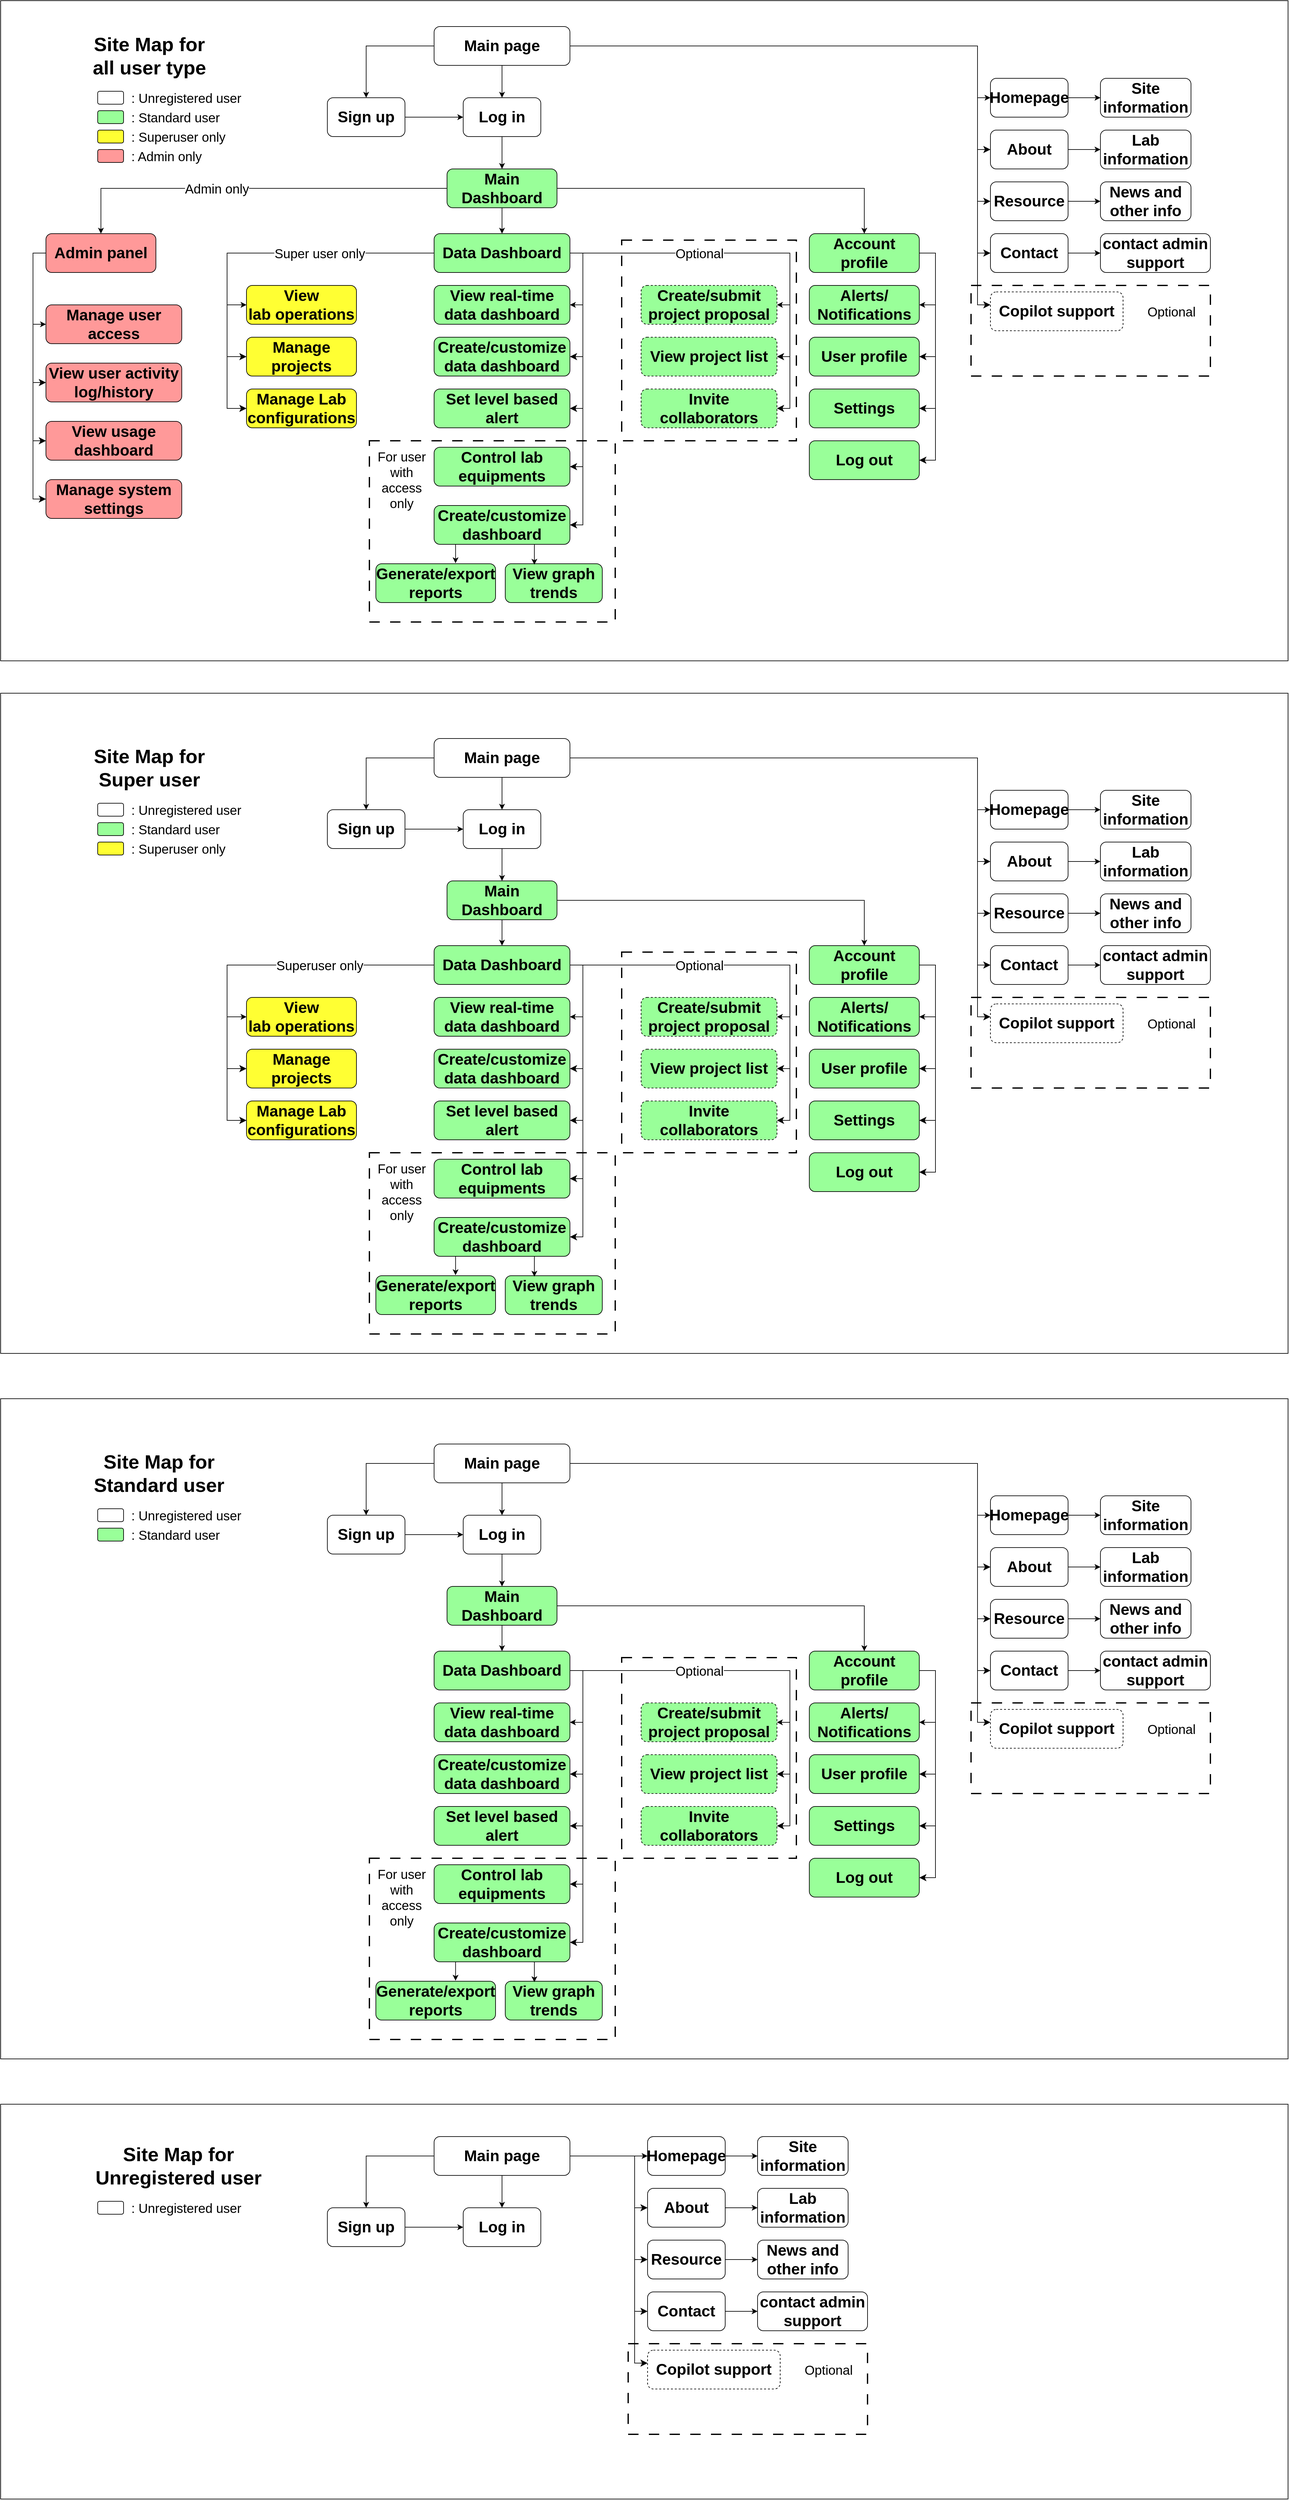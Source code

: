 <mxfile version="26.0.9">
  <diagram name="Page-1" id="6zZcQ8GVPLcVQGp1yhAT">
    <mxGraphModel dx="1964" dy="1749" grid="1" gridSize="10" guides="1" tooltips="1" connect="1" arrows="1" fold="1" page="1" pageScale="1" pageWidth="850" pageHeight="1100" math="0" shadow="0">
      <root>
        <mxCell id="0" />
        <mxCell id="1" parent="0" />
        <mxCell id="4qyZhOksH_dMV-Qbtl2D-484" value="" style="rounded=0;whiteSpace=wrap;html=1;" vertex="1" parent="1">
          <mxGeometry x="-490" y="-20" width="1990" height="1020" as="geometry" />
        </mxCell>
        <mxCell id="4qyZhOksH_dMV-Qbtl2D-483" value="" style="rounded=0;whiteSpace=wrap;html=1;" vertex="1" parent="1">
          <mxGeometry x="-490" y="1050" width="1990" height="1020" as="geometry" />
        </mxCell>
        <mxCell id="4qyZhOksH_dMV-Qbtl2D-482" value="" style="rounded=0;whiteSpace=wrap;html=1;" vertex="1" parent="1">
          <mxGeometry x="-490" y="3230" width="1990" height="610" as="geometry" />
        </mxCell>
        <mxCell id="4qyZhOksH_dMV-Qbtl2D-115" value="" style="rounded=0;whiteSpace=wrap;html=1;fillColor=none;dashed=1;dashPattern=8 8;strokeWidth=2;" vertex="1" parent="1">
          <mxGeometry x="1010" y="420" width="370" height="140" as="geometry" />
        </mxCell>
        <mxCell id="4qyZhOksH_dMV-Qbtl2D-121" value="" style="rounded=0;whiteSpace=wrap;html=1;fillColor=none;dashed=1;dashPattern=8 8;strokeWidth=2;" vertex="1" parent="1">
          <mxGeometry x="470" y="350" width="270" height="310" as="geometry" />
        </mxCell>
        <mxCell id="4qyZhOksH_dMV-Qbtl2D-101" value="" style="rounded=0;whiteSpace=wrap;html=1;fillColor=none;dashed=1;dashPattern=8 8;strokeWidth=2;" vertex="1" parent="1">
          <mxGeometry x="80" y="660" width="380" height="280" as="geometry" />
        </mxCell>
        <mxCell id="4qyZhOksH_dMV-Qbtl2D-23" style="edgeStyle=orthogonalEdgeStyle;rounded=0;orthogonalLoop=1;jettySize=auto;html=1;exitX=1;exitY=0.5;exitDx=0;exitDy=0;entryX=0;entryY=0.5;entryDx=0;entryDy=0;" edge="1" parent="1" source="4qyZhOksH_dMV-Qbtl2D-3" target="4qyZhOksH_dMV-Qbtl2D-19">
          <mxGeometry relative="1" as="geometry" />
        </mxCell>
        <mxCell id="4qyZhOksH_dMV-Qbtl2D-3" value="&lt;font style=&quot;font-size: 24px;&quot;&gt;Homepage&lt;/font&gt;" style="rounded=1;whiteSpace=wrap;html=1;fontStyle=1" vertex="1" parent="1">
          <mxGeometry x="1040" y="100" width="120" height="60" as="geometry" />
        </mxCell>
        <mxCell id="4qyZhOksH_dMV-Qbtl2D-12" style="edgeStyle=orthogonalEdgeStyle;rounded=0;orthogonalLoop=1;jettySize=auto;html=1;exitX=1;exitY=0.5;exitDx=0;exitDy=0;entryX=0;entryY=0.5;entryDx=0;entryDy=0;" edge="1" parent="1" source="4qyZhOksH_dMV-Qbtl2D-4" target="4qyZhOksH_dMV-Qbtl2D-3">
          <mxGeometry relative="1" as="geometry">
            <Array as="points">
              <mxPoint x="1020" y="50" />
              <mxPoint x="1020" y="130" />
            </Array>
          </mxGeometry>
        </mxCell>
        <mxCell id="4qyZhOksH_dMV-Qbtl2D-60" style="edgeStyle=orthogonalEdgeStyle;rounded=0;orthogonalLoop=1;jettySize=auto;html=1;exitX=0;exitY=0.5;exitDx=0;exitDy=0;entryX=0.5;entryY=0;entryDx=0;entryDy=0;" edge="1" parent="1" source="4qyZhOksH_dMV-Qbtl2D-4" target="4qyZhOksH_dMV-Qbtl2D-8">
          <mxGeometry relative="1" as="geometry" />
        </mxCell>
        <mxCell id="4qyZhOksH_dMV-Qbtl2D-62" style="edgeStyle=orthogonalEdgeStyle;rounded=0;orthogonalLoop=1;jettySize=auto;html=1;exitX=0.5;exitY=1;exitDx=0;exitDy=0;entryX=0.5;entryY=0;entryDx=0;entryDy=0;" edge="1" parent="1" source="4qyZhOksH_dMV-Qbtl2D-4" target="4qyZhOksH_dMV-Qbtl2D-9">
          <mxGeometry relative="1" as="geometry" />
        </mxCell>
        <mxCell id="4qyZhOksH_dMV-Qbtl2D-4" value="&lt;font style=&quot;font-size: 24px;&quot;&gt;Main page&lt;/font&gt;" style="rounded=1;whiteSpace=wrap;html=1;fontStyle=1" vertex="1" parent="1">
          <mxGeometry x="180" y="20" width="210" height="60" as="geometry" />
        </mxCell>
        <mxCell id="4qyZhOksH_dMV-Qbtl2D-104" style="edgeStyle=orthogonalEdgeStyle;rounded=0;orthogonalLoop=1;jettySize=auto;html=1;exitX=1;exitY=0.5;exitDx=0;exitDy=0;entryX=0;entryY=0.5;entryDx=0;entryDy=0;" edge="1" parent="1" source="4qyZhOksH_dMV-Qbtl2D-5" target="4qyZhOksH_dMV-Qbtl2D-98">
          <mxGeometry relative="1" as="geometry" />
        </mxCell>
        <mxCell id="4qyZhOksH_dMV-Qbtl2D-5" value="&lt;font style=&quot;font-size: 24px;&quot;&gt;Contact&lt;/font&gt;" style="rounded=1;whiteSpace=wrap;html=1;fontStyle=1" vertex="1" parent="1">
          <mxGeometry x="1040" y="340" width="120" height="60" as="geometry" />
        </mxCell>
        <mxCell id="4qyZhOksH_dMV-Qbtl2D-24" style="edgeStyle=orthogonalEdgeStyle;rounded=0;orthogonalLoop=1;jettySize=auto;html=1;exitX=1;exitY=0.5;exitDx=0;exitDy=0;entryX=0;entryY=0.5;entryDx=0;entryDy=0;" edge="1" parent="1" source="4qyZhOksH_dMV-Qbtl2D-6" target="4qyZhOksH_dMV-Qbtl2D-20">
          <mxGeometry relative="1" as="geometry" />
        </mxCell>
        <mxCell id="4qyZhOksH_dMV-Qbtl2D-6" value="&lt;font style=&quot;font-size: 24px;&quot;&gt;About&lt;/font&gt;" style="rounded=1;whiteSpace=wrap;html=1;fontStyle=1" vertex="1" parent="1">
          <mxGeometry x="1040" y="180" width="120" height="60" as="geometry" />
        </mxCell>
        <mxCell id="4qyZhOksH_dMV-Qbtl2D-25" style="edgeStyle=orthogonalEdgeStyle;rounded=0;orthogonalLoop=1;jettySize=auto;html=1;exitX=1;exitY=0.5;exitDx=0;exitDy=0;entryX=0;entryY=0.5;entryDx=0;entryDy=0;" edge="1" parent="1" source="4qyZhOksH_dMV-Qbtl2D-7" target="4qyZhOksH_dMV-Qbtl2D-21">
          <mxGeometry relative="1" as="geometry" />
        </mxCell>
        <mxCell id="4qyZhOksH_dMV-Qbtl2D-7" value="&lt;font style=&quot;font-size: 24px;&quot;&gt;Resource&lt;/font&gt;" style="rounded=1;whiteSpace=wrap;html=1;fontStyle=1" vertex="1" parent="1">
          <mxGeometry x="1040" y="260" width="120" height="60" as="geometry" />
        </mxCell>
        <mxCell id="4qyZhOksH_dMV-Qbtl2D-61" style="edgeStyle=orthogonalEdgeStyle;rounded=0;orthogonalLoop=1;jettySize=auto;html=1;exitX=1;exitY=0.5;exitDx=0;exitDy=0;entryX=0;entryY=0.5;entryDx=0;entryDy=0;" edge="1" parent="1" source="4qyZhOksH_dMV-Qbtl2D-8" target="4qyZhOksH_dMV-Qbtl2D-9">
          <mxGeometry relative="1" as="geometry" />
        </mxCell>
        <mxCell id="4qyZhOksH_dMV-Qbtl2D-8" value="&lt;font style=&quot;font-size: 24px;&quot;&gt;Sign up&lt;/font&gt;" style="rounded=1;whiteSpace=wrap;html=1;fontStyle=1" vertex="1" parent="1">
          <mxGeometry x="15" y="130" width="120" height="60" as="geometry" />
        </mxCell>
        <mxCell id="4qyZhOksH_dMV-Qbtl2D-77" style="edgeStyle=orthogonalEdgeStyle;rounded=0;orthogonalLoop=1;jettySize=auto;html=1;exitX=0.5;exitY=1;exitDx=0;exitDy=0;entryX=0.5;entryY=0;entryDx=0;entryDy=0;" edge="1" parent="1" source="4qyZhOksH_dMV-Qbtl2D-9" target="4qyZhOksH_dMV-Qbtl2D-36">
          <mxGeometry relative="1" as="geometry" />
        </mxCell>
        <mxCell id="4qyZhOksH_dMV-Qbtl2D-9" value="&lt;font style=&quot;font-size: 24px;&quot;&gt;Log in&lt;/font&gt;" style="rounded=1;whiteSpace=wrap;html=1;fontStyle=1" vertex="1" parent="1">
          <mxGeometry x="225" y="130" width="120" height="60" as="geometry" />
        </mxCell>
        <mxCell id="4qyZhOksH_dMV-Qbtl2D-14" value="" style="edgeStyle=segmentEdgeStyle;endArrow=classic;html=1;curved=0;rounded=0;endSize=8;startSize=8;entryX=0;entryY=0.5;entryDx=0;entryDy=0;" edge="1" parent="1" target="4qyZhOksH_dMV-Qbtl2D-6">
          <mxGeometry width="50" height="50" relative="1" as="geometry">
            <mxPoint x="1020" y="130" as="sourcePoint" />
            <mxPoint x="1000" y="250" as="targetPoint" />
            <Array as="points">
              <mxPoint x="1020" y="210" />
            </Array>
          </mxGeometry>
        </mxCell>
        <mxCell id="4qyZhOksH_dMV-Qbtl2D-16" value="" style="edgeStyle=segmentEdgeStyle;endArrow=classic;html=1;curved=0;rounded=0;endSize=8;startSize=8;entryX=0;entryY=0.5;entryDx=0;entryDy=0;" edge="1" parent="1" target="4qyZhOksH_dMV-Qbtl2D-7">
          <mxGeometry width="50" height="50" relative="1" as="geometry">
            <mxPoint x="1020" y="210" as="sourcePoint" />
            <mxPoint x="1040" y="290" as="targetPoint" />
            <Array as="points">
              <mxPoint x="1020" y="290" />
            </Array>
          </mxGeometry>
        </mxCell>
        <mxCell id="4qyZhOksH_dMV-Qbtl2D-17" value="" style="edgeStyle=segmentEdgeStyle;endArrow=classic;html=1;curved=0;rounded=0;endSize=8;startSize=8;entryX=0;entryY=0.5;entryDx=0;entryDy=0;" edge="1" parent="1" target="4qyZhOksH_dMV-Qbtl2D-5">
          <mxGeometry width="50" height="50" relative="1" as="geometry">
            <mxPoint x="1030" y="290" as="sourcePoint" />
            <mxPoint x="1040" y="390" as="targetPoint" />
            <Array as="points">
              <mxPoint x="1020" y="290" />
              <mxPoint x="1020" y="370" />
            </Array>
          </mxGeometry>
        </mxCell>
        <mxCell id="4qyZhOksH_dMV-Qbtl2D-19" value="&lt;font style=&quot;font-size: 24px;&quot;&gt;Site information&lt;/font&gt;" style="rounded=1;whiteSpace=wrap;html=1;fontStyle=1" vertex="1" parent="1">
          <mxGeometry x="1210" y="100" width="140" height="60" as="geometry" />
        </mxCell>
        <mxCell id="4qyZhOksH_dMV-Qbtl2D-20" value="&lt;font style=&quot;font-size: 24px;&quot;&gt;Lab information&lt;/font&gt;" style="rounded=1;whiteSpace=wrap;html=1;fontStyle=1" vertex="1" parent="1">
          <mxGeometry x="1210" y="180" width="140" height="60" as="geometry" />
        </mxCell>
        <mxCell id="4qyZhOksH_dMV-Qbtl2D-21" value="&lt;font style=&quot;font-size: 24px;&quot;&gt;News and other info&lt;/font&gt;" style="rounded=1;whiteSpace=wrap;html=1;fontStyle=1" vertex="1" parent="1">
          <mxGeometry x="1210" y="260" width="140" height="60" as="geometry" />
        </mxCell>
        <mxCell id="4qyZhOksH_dMV-Qbtl2D-31" value="&lt;font style=&quot;font-size: 24px;&quot;&gt;Manage user access&lt;/font&gt;" style="rounded=1;whiteSpace=wrap;html=1;shadow=0;fillColor=light-dark(#FF9999,var(--ge-dark-color, #121212));fontStyle=1" vertex="1" parent="1">
          <mxGeometry x="-420" y="450" width="210" height="60" as="geometry" />
        </mxCell>
        <mxCell id="4qyZhOksH_dMV-Qbtl2D-47" style="edgeStyle=orthogonalEdgeStyle;rounded=0;orthogonalLoop=1;jettySize=auto;html=1;exitX=0;exitY=0.5;exitDx=0;exitDy=0;entryX=0;entryY=0.5;entryDx=0;entryDy=0;" edge="1" parent="1" source="4qyZhOksH_dMV-Qbtl2D-35" target="4qyZhOksH_dMV-Qbtl2D-31">
          <mxGeometry relative="1" as="geometry" />
        </mxCell>
        <mxCell id="4qyZhOksH_dMV-Qbtl2D-35" value="&lt;font style=&quot;font-size: 24px;&quot;&gt;Admin panel&lt;/font&gt;" style="rounded=1;whiteSpace=wrap;html=1;shadow=0;fillColor=light-dark(#FF9999,var(--ge-dark-color, #121212));fontStyle=1" vertex="1" parent="1">
          <mxGeometry x="-420" y="340" width="170" height="60" as="geometry" />
        </mxCell>
        <mxCell id="4qyZhOksH_dMV-Qbtl2D-46" style="edgeStyle=orthogonalEdgeStyle;rounded=0;orthogonalLoop=1;jettySize=auto;html=1;exitX=0;exitY=0.5;exitDx=0;exitDy=0;entryX=0.5;entryY=0;entryDx=0;entryDy=0;" edge="1" parent="1" source="4qyZhOksH_dMV-Qbtl2D-36" target="4qyZhOksH_dMV-Qbtl2D-35">
          <mxGeometry relative="1" as="geometry" />
        </mxCell>
        <mxCell id="4qyZhOksH_dMV-Qbtl2D-65" value="&lt;font&gt;Admin only&lt;/font&gt;" style="edgeLabel;html=1;align=center;verticalAlign=middle;resizable=0;points=[];fontSize=20;" vertex="1" connectable="0" parent="4qyZhOksH_dMV-Qbtl2D-46">
          <mxGeometry x="0.44" y="3" relative="1" as="geometry">
            <mxPoint x="79" y="-3" as="offset" />
          </mxGeometry>
        </mxCell>
        <mxCell id="4qyZhOksH_dMV-Qbtl2D-73" style="edgeStyle=orthogonalEdgeStyle;rounded=0;orthogonalLoop=1;jettySize=auto;html=1;exitX=1;exitY=0.5;exitDx=0;exitDy=0;entryX=0.5;entryY=0;entryDx=0;entryDy=0;" edge="1" parent="1" source="4qyZhOksH_dMV-Qbtl2D-36" target="4qyZhOksH_dMV-Qbtl2D-37">
          <mxGeometry relative="1" as="geometry">
            <mxPoint x="465" y="369.667" as="targetPoint" />
          </mxGeometry>
        </mxCell>
        <mxCell id="4qyZhOksH_dMV-Qbtl2D-82" style="edgeStyle=orthogonalEdgeStyle;rounded=0;orthogonalLoop=1;jettySize=auto;html=1;exitX=0.5;exitY=1;exitDx=0;exitDy=0;entryX=0.5;entryY=0;entryDx=0;entryDy=0;" edge="1" parent="1" source="4qyZhOksH_dMV-Qbtl2D-36" target="4qyZhOksH_dMV-Qbtl2D-76">
          <mxGeometry relative="1" as="geometry" />
        </mxCell>
        <mxCell id="4qyZhOksH_dMV-Qbtl2D-36" value="&lt;font style=&quot;font-size: 24px;&quot;&gt;Main Dashboard&lt;/font&gt;" style="rounded=1;whiteSpace=wrap;html=1;shadow=0;fillColor=light-dark(#99FF99,var(--ge-dark-color, #121212));fontStyle=1" vertex="1" parent="1">
          <mxGeometry x="200" y="240" width="170" height="60" as="geometry" />
        </mxCell>
        <mxCell id="4qyZhOksH_dMV-Qbtl2D-81" style="edgeStyle=orthogonalEdgeStyle;rounded=0;orthogonalLoop=1;jettySize=auto;html=1;exitX=1;exitY=0.5;exitDx=0;exitDy=0;entryX=1;entryY=0.5;entryDx=0;entryDy=0;" edge="1" parent="1" source="4qyZhOksH_dMV-Qbtl2D-37" target="4qyZhOksH_dMV-Qbtl2D-53">
          <mxGeometry relative="1" as="geometry">
            <Array as="points">
              <mxPoint x="955" y="370" />
              <mxPoint x="955" y="450" />
            </Array>
          </mxGeometry>
        </mxCell>
        <mxCell id="4qyZhOksH_dMV-Qbtl2D-37" value="&lt;font style=&quot;font-size: 24px;&quot;&gt;Account profile&lt;/font&gt;" style="rounded=1;whiteSpace=wrap;html=1;shadow=0;fillColor=light-dark(#99FF99,var(--ge-dark-color, #121212));fontStyle=1" vertex="1" parent="1">
          <mxGeometry x="760" y="340" width="170" height="60" as="geometry" />
        </mxCell>
        <mxCell id="4qyZhOksH_dMV-Qbtl2D-38" value="&lt;span style=&quot;font-size: 24px;&quot;&gt;View user activity l&lt;/span&gt;&lt;span style=&quot;font-size: 24px; background-color: transparent; color: light-dark(rgb(0, 0, 0), rgb(255, 255, 255));&quot;&gt;og/history&lt;/span&gt;" style="rounded=1;whiteSpace=wrap;html=1;shadow=0;fillColor=light-dark(#FF9999,var(--ge-dark-color, #121212));fontStyle=1" vertex="1" parent="1">
          <mxGeometry x="-420" y="540" width="210" height="60" as="geometry" />
        </mxCell>
        <mxCell id="4qyZhOksH_dMV-Qbtl2D-39" value="&lt;span style=&quot;font-size: 24px;&quot;&gt;Manage system settings&lt;/span&gt;" style="rounded=1;whiteSpace=wrap;html=1;shadow=0;fillColor=light-dark(#FF9999,var(--ge-dark-color, #121212));fontStyle=1" vertex="1" parent="1">
          <mxGeometry x="-420" y="720" width="210" height="60" as="geometry" />
        </mxCell>
        <mxCell id="4qyZhOksH_dMV-Qbtl2D-40" value="&lt;span style=&quot;font-size: 24px;&quot;&gt;View usage dashboard&lt;/span&gt;" style="rounded=1;whiteSpace=wrap;html=1;shadow=0;fillColor=light-dark(#FF9999,var(--ge-dark-color, #121212));fontStyle=1" vertex="1" parent="1">
          <mxGeometry x="-420" y="630" width="210" height="60" as="geometry" />
        </mxCell>
        <mxCell id="4qyZhOksH_dMV-Qbtl2D-43" value="&lt;span style=&quot;font-size: 24px;&quot;&gt;View lab&lt;/span&gt;&lt;span style=&quot;font-size: 24px; background-color: transparent; color: light-dark(rgb(0, 0, 0), rgb(255, 255, 255));&quot;&gt;&amp;nbsp;operations&lt;/span&gt;" style="rounded=1;whiteSpace=wrap;html=1;shadow=0;fillColor=light-dark(#FFFF33,var(--ge-dark-color, #121212));fontStyle=1" vertex="1" parent="1">
          <mxGeometry x="-110" y="420" width="170" height="60" as="geometry" />
        </mxCell>
        <mxCell id="4qyZhOksH_dMV-Qbtl2D-44" value="&lt;span style=&quot;font-size: 24px;&quot;&gt;Manage projects&lt;/span&gt;" style="rounded=1;whiteSpace=wrap;html=1;shadow=0;fillColor=light-dark(#FFFF33,var(--ge-dark-color, #121212));fontStyle=1" vertex="1" parent="1">
          <mxGeometry x="-110" y="500" width="170" height="60" as="geometry" />
        </mxCell>
        <mxCell id="4qyZhOksH_dMV-Qbtl2D-45" value="&lt;span style=&quot;font-size: 24px;&quot;&gt;Manage Lab configurations&lt;/span&gt;" style="rounded=1;whiteSpace=wrap;html=1;shadow=0;fillColor=light-dark(#FFFF33,var(--ge-dark-color, #121212));fontStyle=1" vertex="1" parent="1">
          <mxGeometry x="-110" y="580" width="170" height="60" as="geometry" />
        </mxCell>
        <mxCell id="4qyZhOksH_dMV-Qbtl2D-49" value="" style="edgeStyle=segmentEdgeStyle;endArrow=classic;html=1;curved=0;rounded=0;endSize=8;startSize=8;" edge="1" parent="1">
          <mxGeometry width="50" height="50" relative="1" as="geometry">
            <mxPoint x="-440" y="480" as="sourcePoint" />
            <mxPoint x="-420" y="570" as="targetPoint" />
            <Array as="points">
              <mxPoint x="-440" y="570" />
              <mxPoint x="-420" y="570" />
            </Array>
          </mxGeometry>
        </mxCell>
        <mxCell id="4qyZhOksH_dMV-Qbtl2D-50" value="" style="edgeStyle=segmentEdgeStyle;endArrow=classic;html=1;curved=0;rounded=0;endSize=8;startSize=8;entryX=0;entryY=0.5;entryDx=0;entryDy=0;" edge="1" parent="1" target="4qyZhOksH_dMV-Qbtl2D-40">
          <mxGeometry width="50" height="50" relative="1" as="geometry">
            <mxPoint x="-440" y="570" as="sourcePoint" />
            <mxPoint x="-420" y="660" as="targetPoint" />
            <Array as="points">
              <mxPoint x="-440" y="660" />
            </Array>
          </mxGeometry>
        </mxCell>
        <mxCell id="4qyZhOksH_dMV-Qbtl2D-51" value="" style="edgeStyle=segmentEdgeStyle;endArrow=classic;html=1;curved=0;rounded=0;endSize=8;startSize=8;entryX=0;entryY=0.5;entryDx=0;entryDy=0;" edge="1" parent="1" target="4qyZhOksH_dMV-Qbtl2D-39">
          <mxGeometry width="50" height="50" relative="1" as="geometry">
            <mxPoint x="-440" y="660" as="sourcePoint" />
            <mxPoint x="-420" y="750" as="targetPoint" />
            <Array as="points">
              <mxPoint x="-440" y="750" />
            </Array>
          </mxGeometry>
        </mxCell>
        <mxCell id="4qyZhOksH_dMV-Qbtl2D-53" value="&lt;font style=&quot;font-size: 24px;&quot;&gt;Alerts/&lt;/font&gt;&lt;div&gt;&lt;font style=&quot;font-size: 24px;&quot;&gt;Notifications&lt;/font&gt;&lt;/div&gt;" style="rounded=1;whiteSpace=wrap;html=1;shadow=0;fillColor=light-dark(#99FF99,var(--ge-dark-color, #121212));fontStyle=1" vertex="1" parent="1">
          <mxGeometry x="760" y="420" width="170" height="60" as="geometry" />
        </mxCell>
        <mxCell id="4qyZhOksH_dMV-Qbtl2D-54" value="&lt;font style=&quot;font-size: 24px;&quot;&gt;User profile&lt;/font&gt;" style="rounded=1;whiteSpace=wrap;html=1;shadow=0;fillColor=light-dark(#99FF99,var(--ge-dark-color, #121212));fontStyle=1" vertex="1" parent="1">
          <mxGeometry x="760" y="500" width="170" height="60" as="geometry" />
        </mxCell>
        <mxCell id="4qyZhOksH_dMV-Qbtl2D-55" value="&lt;font style=&quot;font-size: 24px;&quot;&gt;Settings&lt;/font&gt;" style="rounded=1;whiteSpace=wrap;html=1;shadow=0;fillColor=light-dark(#99FF99,var(--ge-dark-color, #121212));fontStyle=1" vertex="1" parent="1">
          <mxGeometry x="760" y="580" width="170" height="60" as="geometry" />
        </mxCell>
        <mxCell id="4qyZhOksH_dMV-Qbtl2D-56" value="&lt;font style=&quot;font-size: 24px;&quot;&gt;Log out&lt;/font&gt;" style="rounded=1;whiteSpace=wrap;html=1;shadow=0;fillColor=light-dark(#99FF99,var(--ge-dark-color, #121212));fontStyle=1" vertex="1" parent="1">
          <mxGeometry x="760" y="660" width="170" height="60" as="geometry" />
        </mxCell>
        <mxCell id="4qyZhOksH_dMV-Qbtl2D-70" value="" style="edgeStyle=segmentEdgeStyle;endArrow=classic;html=1;curved=0;rounded=0;endSize=8;startSize=8;entryX=1;entryY=0.5;entryDx=0;entryDy=0;" edge="1" parent="1" target="4qyZhOksH_dMV-Qbtl2D-54">
          <mxGeometry width="50" height="50" relative="1" as="geometry">
            <mxPoint x="955" y="450" as="sourcePoint" />
            <mxPoint x="980" y="530" as="targetPoint" />
            <Array as="points">
              <mxPoint x="955" y="530" />
            </Array>
          </mxGeometry>
        </mxCell>
        <mxCell id="4qyZhOksH_dMV-Qbtl2D-71" value="" style="edgeStyle=segmentEdgeStyle;endArrow=classic;html=1;curved=0;rounded=0;endSize=8;startSize=8;entryX=1;entryY=0.5;entryDx=0;entryDy=0;" edge="1" parent="1" target="4qyZhOksH_dMV-Qbtl2D-55">
          <mxGeometry width="50" height="50" relative="1" as="geometry">
            <mxPoint x="955" y="530" as="sourcePoint" />
            <mxPoint x="980" y="610" as="targetPoint" />
            <Array as="points">
              <mxPoint x="955" y="530" />
              <mxPoint x="955" y="610" />
            </Array>
          </mxGeometry>
        </mxCell>
        <mxCell id="4qyZhOksH_dMV-Qbtl2D-72" value="" style="edgeStyle=segmentEdgeStyle;endArrow=classic;html=1;curved=0;rounded=0;endSize=8;startSize=8;entryX=1;entryY=0.5;entryDx=0;entryDy=0;" edge="1" parent="1" target="4qyZhOksH_dMV-Qbtl2D-56">
          <mxGeometry width="50" height="50" relative="1" as="geometry">
            <mxPoint x="955" y="610" as="sourcePoint" />
            <mxPoint x="980" y="690" as="targetPoint" />
            <Array as="points">
              <mxPoint x="955" y="610" />
              <mxPoint x="955" y="690" />
            </Array>
          </mxGeometry>
        </mxCell>
        <mxCell id="4qyZhOksH_dMV-Qbtl2D-83" style="edgeStyle=orthogonalEdgeStyle;rounded=0;orthogonalLoop=1;jettySize=auto;html=1;exitX=0;exitY=0.5;exitDx=0;exitDy=0;entryX=0;entryY=0.5;entryDx=0;entryDy=0;" edge="1" parent="1" source="4qyZhOksH_dMV-Qbtl2D-76" target="4qyZhOksH_dMV-Qbtl2D-43">
          <mxGeometry relative="1" as="geometry">
            <Array as="points">
              <mxPoint x="-140" y="370" />
              <mxPoint x="-140" y="450" />
            </Array>
          </mxGeometry>
        </mxCell>
        <mxCell id="4qyZhOksH_dMV-Qbtl2D-84" value="&lt;font&gt;Super user only&lt;/font&gt;" style="edgeLabel;html=1;align=center;verticalAlign=middle;resizable=0;points=[];fontSize=20;" vertex="1" connectable="0" parent="4qyZhOksH_dMV-Qbtl2D-83">
          <mxGeometry x="-0.414" y="-1" relative="1" as="geometry">
            <mxPoint x="-51" y="1" as="offset" />
          </mxGeometry>
        </mxCell>
        <mxCell id="4qyZhOksH_dMV-Qbtl2D-106" style="edgeStyle=orthogonalEdgeStyle;rounded=0;orthogonalLoop=1;jettySize=auto;html=1;exitX=1;exitY=0.5;exitDx=0;exitDy=0;entryX=1;entryY=0.5;entryDx=0;entryDy=0;" edge="1" parent="1" source="4qyZhOksH_dMV-Qbtl2D-76" target="4qyZhOksH_dMV-Qbtl2D-85">
          <mxGeometry relative="1" as="geometry" />
        </mxCell>
        <mxCell id="4qyZhOksH_dMV-Qbtl2D-112" value="&lt;font style=&quot;font-size: 20px;&quot;&gt;Optional&lt;/font&gt;" style="edgeLabel;html=1;align=center;verticalAlign=middle;resizable=0;points=[];" vertex="1" connectable="0" parent="4qyZhOksH_dMV-Qbtl2D-106">
          <mxGeometry x="-0.09" relative="1" as="geometry">
            <mxPoint as="offset" />
          </mxGeometry>
        </mxCell>
        <mxCell id="4qyZhOksH_dMV-Qbtl2D-107" style="edgeStyle=orthogonalEdgeStyle;rounded=0;orthogonalLoop=1;jettySize=auto;html=1;exitX=1;exitY=0.5;exitDx=0;exitDy=0;entryX=1;entryY=0.5;entryDx=0;entryDy=0;" edge="1" parent="1" source="4qyZhOksH_dMV-Qbtl2D-76" target="4qyZhOksH_dMV-Qbtl2D-100">
          <mxGeometry relative="1" as="geometry">
            <Array as="points">
              <mxPoint x="410" y="370" />
              <mxPoint x="410" y="450" />
            </Array>
          </mxGeometry>
        </mxCell>
        <mxCell id="4qyZhOksH_dMV-Qbtl2D-76" value="&lt;font style=&quot;font-size: 24px;&quot;&gt;Data Dashboard&lt;/font&gt;" style="rounded=1;whiteSpace=wrap;html=1;shadow=0;fillColor=light-dark(#99FF99,var(--ge-dark-color, #121212));fontStyle=1" vertex="1" parent="1">
          <mxGeometry x="180" y="340" width="210" height="60" as="geometry" />
        </mxCell>
        <mxCell id="4qyZhOksH_dMV-Qbtl2D-78" value="" style="edgeStyle=segmentEdgeStyle;endArrow=classic;html=1;curved=0;rounded=0;endSize=8;startSize=8;entryX=0;entryY=0.5;entryDx=0;entryDy=0;" edge="1" parent="1" target="4qyZhOksH_dMV-Qbtl2D-44">
          <mxGeometry width="50" height="50" relative="1" as="geometry">
            <mxPoint x="-140" y="450" as="sourcePoint" />
            <mxPoint x="-110" y="530" as="targetPoint" />
            <Array as="points">
              <mxPoint x="-140" y="450" />
              <mxPoint x="-140" y="530" />
            </Array>
          </mxGeometry>
        </mxCell>
        <mxCell id="4qyZhOksH_dMV-Qbtl2D-79" value="" style="edgeStyle=segmentEdgeStyle;endArrow=classic;html=1;curved=0;rounded=0;endSize=8;startSize=8;entryX=0;entryY=0.5;entryDx=0;entryDy=0;" edge="1" parent="1" target="4qyZhOksH_dMV-Qbtl2D-45">
          <mxGeometry width="50" height="50" relative="1" as="geometry">
            <mxPoint x="-140" y="530" as="sourcePoint" />
            <mxPoint x="-110" y="610" as="targetPoint" />
            <Array as="points">
              <mxPoint x="-140" y="610" />
            </Array>
          </mxGeometry>
        </mxCell>
        <mxCell id="4qyZhOksH_dMV-Qbtl2D-85" value="&lt;span style=&quot;font-size: 24px;&quot;&gt;Create/submit project proposal&lt;/span&gt;" style="rounded=1;whiteSpace=wrap;html=1;shadow=0;fillColor=light-dark(#99FF99,var(--ge-dark-color, #121212));dashed=1;fontStyle=1" vertex="1" parent="1">
          <mxGeometry x="500" y="420" width="210" height="60" as="geometry" />
        </mxCell>
        <mxCell id="4qyZhOksH_dMV-Qbtl2D-86" value="&lt;span style=&quot;font-size: 24px;&quot;&gt;View project list&lt;/span&gt;" style="rounded=1;whiteSpace=wrap;html=1;shadow=0;fillColor=light-dark(#99FF99,var(--ge-dark-color, #121212));dashed=1;fontStyle=1" vertex="1" parent="1">
          <mxGeometry x="500" y="500" width="210" height="60" as="geometry" />
        </mxCell>
        <mxCell id="4qyZhOksH_dMV-Qbtl2D-87" value="&lt;span style=&quot;font-size: 24px;&quot;&gt;Set level based alert&lt;/span&gt;" style="rounded=1;whiteSpace=wrap;html=1;shadow=0;fillColor=light-dark(#99FF99,var(--ge-dark-color, #121212));fontStyle=1" vertex="1" parent="1">
          <mxGeometry x="180" y="580" width="210" height="60" as="geometry" />
        </mxCell>
        <mxCell id="4qyZhOksH_dMV-Qbtl2D-88" value="&lt;span style=&quot;font-size: 24px;&quot;&gt;Invite collaborators&lt;/span&gt;" style="rounded=1;whiteSpace=wrap;html=1;shadow=0;fillColor=light-dark(#99FF99,var(--ge-dark-color, #121212));dashed=1;fontStyle=1" vertex="1" parent="1">
          <mxGeometry x="500" y="580" width="210" height="60" as="geometry" />
        </mxCell>
        <mxCell id="4qyZhOksH_dMV-Qbtl2D-90" value="&lt;span style=&quot;font-size: 24px;&quot;&gt;Control lab equipments&lt;/span&gt;" style="rounded=1;whiteSpace=wrap;html=1;shadow=0;fillColor=light-dark(#99FF99,var(--ge-dark-color, #121212));fontStyle=1" vertex="1" parent="1">
          <mxGeometry x="180" y="670" width="210" height="60" as="geometry" />
        </mxCell>
        <mxCell id="4qyZhOksH_dMV-Qbtl2D-91" value="&lt;span style=&quot;font-size: 24px;&quot;&gt;Create/customize dashboard&lt;/span&gt;" style="rounded=1;whiteSpace=wrap;html=1;shadow=0;fillColor=light-dark(#99FF99,var(--ge-dark-color, #121212));fontStyle=1" vertex="1" parent="1">
          <mxGeometry x="180" y="760" width="210" height="60" as="geometry" />
        </mxCell>
        <mxCell id="4qyZhOksH_dMV-Qbtl2D-92" value="&lt;span style=&quot;font-size: 24px;&quot;&gt;Generate/export reports&lt;/span&gt;" style="rounded=1;whiteSpace=wrap;html=1;shadow=0;fillColor=light-dark(#99FF99,var(--ge-dark-color, #121212));fontStyle=1" vertex="1" parent="1">
          <mxGeometry x="90" y="850" width="185" height="60" as="geometry" />
        </mxCell>
        <mxCell id="4qyZhOksH_dMV-Qbtl2D-93" value="&lt;span style=&quot;font-size: 24px;&quot;&gt;View graph trends&lt;/span&gt;" style="rounded=1;whiteSpace=wrap;html=1;shadow=0;fillColor=light-dark(#99FF99,var(--ge-dark-color, #121212));fontStyle=1" vertex="1" parent="1">
          <mxGeometry x="290" y="850" width="150" height="60" as="geometry" />
        </mxCell>
        <mxCell id="4qyZhOksH_dMV-Qbtl2D-95" style="edgeStyle=orthogonalEdgeStyle;rounded=0;orthogonalLoop=1;jettySize=auto;html=1;exitX=0.25;exitY=1;exitDx=0;exitDy=0;entryX=0.666;entryY=-0.014;entryDx=0;entryDy=0;entryPerimeter=0;" edge="1" parent="1" source="4qyZhOksH_dMV-Qbtl2D-91" target="4qyZhOksH_dMV-Qbtl2D-92">
          <mxGeometry relative="1" as="geometry" />
        </mxCell>
        <mxCell id="4qyZhOksH_dMV-Qbtl2D-96" style="edgeStyle=orthogonalEdgeStyle;rounded=0;orthogonalLoop=1;jettySize=auto;html=1;exitX=0.75;exitY=1;exitDx=0;exitDy=0;entryX=0.3;entryY=0.024;entryDx=0;entryDy=0;entryPerimeter=0;" edge="1" parent="1" source="4qyZhOksH_dMV-Qbtl2D-91" target="4qyZhOksH_dMV-Qbtl2D-93">
          <mxGeometry relative="1" as="geometry" />
        </mxCell>
        <mxCell id="4qyZhOksH_dMV-Qbtl2D-98" value="&lt;span style=&quot;font-size: 24px;&quot;&gt;contact admin support&lt;/span&gt;" style="rounded=1;whiteSpace=wrap;html=1;shadow=0;fillColor=light-dark(#FFFFFF,var(--ge-dark-color, #121212));fontStyle=1" vertex="1" parent="1">
          <mxGeometry x="1210" y="340" width="170" height="60" as="geometry" />
        </mxCell>
        <mxCell id="4qyZhOksH_dMV-Qbtl2D-99" value="&lt;span style=&quot;font-size: 24px;&quot;&gt;Copilot support&lt;/span&gt;" style="rounded=1;whiteSpace=wrap;html=1;shadow=0;fillColor=light-dark(#FFFFFF,var(--ge-dark-color, #121212));dashed=1;fontStyle=1" vertex="1" parent="1">
          <mxGeometry x="1040" y="430" width="205" height="60" as="geometry" />
        </mxCell>
        <mxCell id="4qyZhOksH_dMV-Qbtl2D-100" value="&lt;span style=&quot;font-size: 24px;&quot;&gt;View real-time data dashboard&lt;/span&gt;" style="rounded=1;whiteSpace=wrap;html=1;shadow=0;fillColor=light-dark(#99FF99,var(--ge-dark-color, #121212));fontStyle=1" vertex="1" parent="1">
          <mxGeometry x="180" y="420" width="210" height="60" as="geometry" />
        </mxCell>
        <mxCell id="4qyZhOksH_dMV-Qbtl2D-103" value="&lt;div&gt;&lt;font style=&quot;font-size: 20px;&quot;&gt;For user with access only&lt;/font&gt;&lt;/div&gt;" style="text;html=1;align=center;verticalAlign=middle;whiteSpace=wrap;rounded=0;" vertex="1" parent="1">
          <mxGeometry x="80" y="660" width="100" height="120" as="geometry" />
        </mxCell>
        <mxCell id="4qyZhOksH_dMV-Qbtl2D-105" value="&lt;span style=&quot;font-size: 24px;&quot;&gt;Create/customize data dashboard&lt;/span&gt;" style="rounded=1;whiteSpace=wrap;html=1;shadow=0;fillColor=light-dark(#99FF99,var(--ge-dark-color, #121212));fontStyle=1" vertex="1" parent="1">
          <mxGeometry x="180" y="500" width="210" height="60" as="geometry" />
        </mxCell>
        <mxCell id="4qyZhOksH_dMV-Qbtl2D-108" value="" style="edgeStyle=segmentEdgeStyle;endArrow=classic;html=1;curved=0;rounded=0;endSize=8;startSize=8;entryX=1;entryY=0.5;entryDx=0;entryDy=0;" edge="1" parent="1" target="4qyZhOksH_dMV-Qbtl2D-105">
          <mxGeometry width="50" height="50" relative="1" as="geometry">
            <mxPoint x="410" y="450" as="sourcePoint" />
            <mxPoint x="390" y="530" as="targetPoint" />
            <Array as="points">
              <mxPoint x="410" y="530" />
            </Array>
          </mxGeometry>
        </mxCell>
        <mxCell id="4qyZhOksH_dMV-Qbtl2D-109" value="" style="edgeStyle=segmentEdgeStyle;endArrow=classic;html=1;curved=0;rounded=0;endSize=8;startSize=8;entryX=1;entryY=0.5;entryDx=0;entryDy=0;" edge="1" parent="1" target="4qyZhOksH_dMV-Qbtl2D-87">
          <mxGeometry width="50" height="50" relative="1" as="geometry">
            <mxPoint x="410" y="530" as="sourcePoint" />
            <mxPoint x="390" y="610" as="targetPoint" />
            <Array as="points">
              <mxPoint x="410" y="610" />
            </Array>
          </mxGeometry>
        </mxCell>
        <mxCell id="4qyZhOksH_dMV-Qbtl2D-110" value="" style="edgeStyle=segmentEdgeStyle;endArrow=classic;html=1;curved=0;rounded=0;endSize=8;startSize=8;entryX=1;entryY=0.5;entryDx=0;entryDy=0;" edge="1" parent="1" target="4qyZhOksH_dMV-Qbtl2D-90">
          <mxGeometry width="50" height="50" relative="1" as="geometry">
            <mxPoint x="410" y="610" as="sourcePoint" />
            <mxPoint x="390" y="690" as="targetPoint" />
            <Array as="points">
              <mxPoint x="410" y="700" />
            </Array>
          </mxGeometry>
        </mxCell>
        <mxCell id="4qyZhOksH_dMV-Qbtl2D-111" value="" style="edgeStyle=segmentEdgeStyle;endArrow=classic;html=1;curved=0;rounded=0;endSize=8;startSize=8;entryX=1;entryY=0.5;entryDx=0;entryDy=0;" edge="1" parent="1" target="4qyZhOksH_dMV-Qbtl2D-91">
          <mxGeometry width="50" height="50" relative="1" as="geometry">
            <mxPoint x="410" y="700" as="sourcePoint" />
            <mxPoint x="390" y="790" as="targetPoint" />
            <Array as="points">
              <mxPoint x="410" y="790" />
            </Array>
          </mxGeometry>
        </mxCell>
        <mxCell id="4qyZhOksH_dMV-Qbtl2D-114" value="" style="edgeStyle=segmentEdgeStyle;endArrow=classic;html=1;curved=0;rounded=0;endSize=8;startSize=8;entryX=0;entryY=0.5;entryDx=0;entryDy=0;" edge="1" parent="1">
          <mxGeometry width="50" height="50" relative="1" as="geometry">
            <mxPoint x="1020" y="370" as="sourcePoint" />
            <mxPoint x="1040" y="450" as="targetPoint" />
            <Array as="points">
              <mxPoint x="1020" y="370" />
              <mxPoint x="1020" y="450" />
            </Array>
          </mxGeometry>
        </mxCell>
        <mxCell id="4qyZhOksH_dMV-Qbtl2D-116" value="&lt;span style=&quot;font-size: 20px;&quot;&gt;Optional&lt;/span&gt;" style="text;html=1;align=center;verticalAlign=middle;whiteSpace=wrap;rounded=0;" vertex="1" parent="1">
          <mxGeometry x="1270" y="400" width="100" height="120" as="geometry" />
        </mxCell>
        <mxCell id="4qyZhOksH_dMV-Qbtl2D-117" value="" style="edgeStyle=segmentEdgeStyle;endArrow=classic;html=1;curved=0;rounded=0;endSize=8;startSize=8;entryX=1;entryY=0.5;entryDx=0;entryDy=0;" edge="1" parent="1" target="4qyZhOksH_dMV-Qbtl2D-86">
          <mxGeometry width="50" height="50" relative="1" as="geometry">
            <mxPoint x="730" y="450" as="sourcePoint" />
            <mxPoint x="710" y="530" as="targetPoint" />
            <Array as="points">
              <mxPoint x="730" y="530" />
            </Array>
          </mxGeometry>
        </mxCell>
        <mxCell id="4qyZhOksH_dMV-Qbtl2D-118" value="" style="edgeStyle=segmentEdgeStyle;endArrow=classic;html=1;curved=0;rounded=0;endSize=8;startSize=8;entryX=1;entryY=0.5;entryDx=0;entryDy=0;" edge="1" parent="1" target="4qyZhOksH_dMV-Qbtl2D-88">
          <mxGeometry width="50" height="50" relative="1" as="geometry">
            <mxPoint x="730" y="530" as="sourcePoint" />
            <mxPoint x="710" y="610" as="targetPoint" />
            <Array as="points">
              <mxPoint x="730" y="610" />
            </Array>
          </mxGeometry>
        </mxCell>
        <mxCell id="4qyZhOksH_dMV-Qbtl2D-120" value="&lt;font style=&quot;font-size: 30px;&quot;&gt;&lt;font style=&quot;&quot;&gt;Site Map for all user type&lt;/font&gt;&lt;/font&gt;" style="text;html=1;align=center;verticalAlign=middle;whiteSpace=wrap;rounded=0;fontStyle=1" vertex="1" parent="1">
          <mxGeometry x="-350" y="20" width="180" height="90" as="geometry" />
        </mxCell>
        <mxCell id="4qyZhOksH_dMV-Qbtl2D-205" value="" style="rounded=1;whiteSpace=wrap;html=1;shadow=0;fillColor=light-dark(#99FF99,var(--ge-dark-color, #121212));" vertex="1" parent="1">
          <mxGeometry x="-340" y="150" width="40" height="20" as="geometry" />
        </mxCell>
        <mxCell id="4qyZhOksH_dMV-Qbtl2D-207" value="" style="rounded=1;whiteSpace=wrap;html=1;shadow=0;fillColor=light-dark(#FFFF33,var(--ge-dark-color, #121212));" vertex="1" parent="1">
          <mxGeometry x="-340" y="180" width="40" height="20" as="geometry" />
        </mxCell>
        <mxCell id="4qyZhOksH_dMV-Qbtl2D-209" value="" style="rounded=1;whiteSpace=wrap;html=1;" vertex="1" parent="1">
          <mxGeometry x="-340" y="120" width="40" height="20" as="geometry" />
        </mxCell>
        <mxCell id="4qyZhOksH_dMV-Qbtl2D-210" value="" style="rounded=1;whiteSpace=wrap;html=1;shadow=0;fillColor=light-dark(#FF9999,var(--ge-dark-color, #121212));" vertex="1" parent="1">
          <mxGeometry x="-340" y="210" width="40" height="20" as="geometry" />
        </mxCell>
        <mxCell id="4qyZhOksH_dMV-Qbtl2D-215" value="&lt;font&gt;: Admin only&lt;/font&gt;" style="text;html=1;align=left;verticalAlign=middle;whiteSpace=wrap;rounded=0;fontSize=20;" vertex="1" parent="1">
          <mxGeometry x="-290" y="210" width="150" height="20" as="geometry" />
        </mxCell>
        <mxCell id="4qyZhOksH_dMV-Qbtl2D-216" value="&lt;font&gt;: Superuser only&lt;/font&gt;" style="text;html=1;align=left;verticalAlign=middle;whiteSpace=wrap;rounded=0;fontSize=20;" vertex="1" parent="1">
          <mxGeometry x="-290" y="180" width="170" height="20" as="geometry" />
        </mxCell>
        <mxCell id="4qyZhOksH_dMV-Qbtl2D-217" value="&lt;font&gt;: Standard user&lt;/font&gt;" style="text;html=1;align=left;verticalAlign=middle;whiteSpace=wrap;rounded=0;fontSize=20;" vertex="1" parent="1">
          <mxGeometry x="-290" y="150" width="140" height="20" as="geometry" />
        </mxCell>
        <mxCell id="4qyZhOksH_dMV-Qbtl2D-218" value="&lt;span style=&quot;background-color: transparent; font-size: 20px;&quot;&gt;: Unregistered&amp;nbsp;&lt;/span&gt;&lt;span style=&quot;color: light-dark(rgb(0, 0, 0), rgb(255, 255, 255)); background-color: transparent; font-size: 20px;&quot;&gt;user&lt;/span&gt;" style="text;html=1;align=left;verticalAlign=middle;whiteSpace=wrap;rounded=0;" vertex="1" parent="1">
          <mxGeometry x="-290" y="120" width="180" height="20" as="geometry" />
        </mxCell>
        <mxCell id="4qyZhOksH_dMV-Qbtl2D-310" value="" style="rounded=0;whiteSpace=wrap;html=1;fillColor=none;dashed=1;dashPattern=8 8;strokeWidth=2;" vertex="1" parent="1">
          <mxGeometry x="1010" y="1520" width="370" height="140" as="geometry" />
        </mxCell>
        <mxCell id="4qyZhOksH_dMV-Qbtl2D-311" value="" style="rounded=0;whiteSpace=wrap;html=1;fillColor=none;dashed=1;dashPattern=8 8;strokeWidth=2;" vertex="1" parent="1">
          <mxGeometry x="470" y="1450" width="270" height="310" as="geometry" />
        </mxCell>
        <mxCell id="4qyZhOksH_dMV-Qbtl2D-312" value="" style="rounded=0;whiteSpace=wrap;html=1;fillColor=none;dashed=1;dashPattern=8 8;strokeWidth=2;" vertex="1" parent="1">
          <mxGeometry x="80" y="1760" width="380" height="280" as="geometry" />
        </mxCell>
        <mxCell id="4qyZhOksH_dMV-Qbtl2D-313" style="edgeStyle=orthogonalEdgeStyle;rounded=0;orthogonalLoop=1;jettySize=auto;html=1;exitX=1;exitY=0.5;exitDx=0;exitDy=0;entryX=0;entryY=0.5;entryDx=0;entryDy=0;" edge="1" parent="1" source="4qyZhOksH_dMV-Qbtl2D-314" target="4qyZhOksH_dMV-Qbtl2D-332">
          <mxGeometry relative="1" as="geometry" />
        </mxCell>
        <mxCell id="4qyZhOksH_dMV-Qbtl2D-314" value="&lt;font style=&quot;font-size: 24px;&quot;&gt;Homepage&lt;/font&gt;" style="rounded=1;whiteSpace=wrap;html=1;fontStyle=1" vertex="1" parent="1">
          <mxGeometry x="1040" y="1200" width="120" height="60" as="geometry" />
        </mxCell>
        <mxCell id="4qyZhOksH_dMV-Qbtl2D-315" style="edgeStyle=orthogonalEdgeStyle;rounded=0;orthogonalLoop=1;jettySize=auto;html=1;exitX=1;exitY=0.5;exitDx=0;exitDy=0;entryX=0;entryY=0.5;entryDx=0;entryDy=0;" edge="1" parent="1" source="4qyZhOksH_dMV-Qbtl2D-318" target="4qyZhOksH_dMV-Qbtl2D-314">
          <mxGeometry relative="1" as="geometry">
            <Array as="points">
              <mxPoint x="1020" y="1150" />
              <mxPoint x="1020" y="1230" />
            </Array>
          </mxGeometry>
        </mxCell>
        <mxCell id="4qyZhOksH_dMV-Qbtl2D-316" style="edgeStyle=orthogonalEdgeStyle;rounded=0;orthogonalLoop=1;jettySize=auto;html=1;exitX=0;exitY=0.5;exitDx=0;exitDy=0;entryX=0.5;entryY=0;entryDx=0;entryDy=0;" edge="1" parent="1" source="4qyZhOksH_dMV-Qbtl2D-318" target="4qyZhOksH_dMV-Qbtl2D-326">
          <mxGeometry relative="1" as="geometry" />
        </mxCell>
        <mxCell id="4qyZhOksH_dMV-Qbtl2D-317" style="edgeStyle=orthogonalEdgeStyle;rounded=0;orthogonalLoop=1;jettySize=auto;html=1;exitX=0.5;exitY=1;exitDx=0;exitDy=0;entryX=0.5;entryY=0;entryDx=0;entryDy=0;" edge="1" parent="1" source="4qyZhOksH_dMV-Qbtl2D-318" target="4qyZhOksH_dMV-Qbtl2D-328">
          <mxGeometry relative="1" as="geometry" />
        </mxCell>
        <mxCell id="4qyZhOksH_dMV-Qbtl2D-318" value="&lt;font style=&quot;font-size: 24px;&quot;&gt;Main page&lt;/font&gt;" style="rounded=1;whiteSpace=wrap;html=1;fontStyle=1" vertex="1" parent="1">
          <mxGeometry x="180" y="1120" width="210" height="60" as="geometry" />
        </mxCell>
        <mxCell id="4qyZhOksH_dMV-Qbtl2D-319" style="edgeStyle=orthogonalEdgeStyle;rounded=0;orthogonalLoop=1;jettySize=auto;html=1;exitX=1;exitY=0.5;exitDx=0;exitDy=0;entryX=0;entryY=0.5;entryDx=0;entryDy=0;" edge="1" parent="1" source="4qyZhOksH_dMV-Qbtl2D-320" target="4qyZhOksH_dMV-Qbtl2D-379">
          <mxGeometry relative="1" as="geometry" />
        </mxCell>
        <mxCell id="4qyZhOksH_dMV-Qbtl2D-320" value="&lt;font style=&quot;font-size: 24px;&quot;&gt;Contact&lt;/font&gt;" style="rounded=1;whiteSpace=wrap;html=1;fontStyle=1" vertex="1" parent="1">
          <mxGeometry x="1040" y="1440" width="120" height="60" as="geometry" />
        </mxCell>
        <mxCell id="4qyZhOksH_dMV-Qbtl2D-321" style="edgeStyle=orthogonalEdgeStyle;rounded=0;orthogonalLoop=1;jettySize=auto;html=1;exitX=1;exitY=0.5;exitDx=0;exitDy=0;entryX=0;entryY=0.5;entryDx=0;entryDy=0;" edge="1" parent="1" source="4qyZhOksH_dMV-Qbtl2D-322" target="4qyZhOksH_dMV-Qbtl2D-333">
          <mxGeometry relative="1" as="geometry" />
        </mxCell>
        <mxCell id="4qyZhOksH_dMV-Qbtl2D-322" value="&lt;font style=&quot;font-size: 24px;&quot;&gt;About&lt;/font&gt;" style="rounded=1;whiteSpace=wrap;html=1;fontStyle=1" vertex="1" parent="1">
          <mxGeometry x="1040" y="1280" width="120" height="60" as="geometry" />
        </mxCell>
        <mxCell id="4qyZhOksH_dMV-Qbtl2D-323" style="edgeStyle=orthogonalEdgeStyle;rounded=0;orthogonalLoop=1;jettySize=auto;html=1;exitX=1;exitY=0.5;exitDx=0;exitDy=0;entryX=0;entryY=0.5;entryDx=0;entryDy=0;" edge="1" parent="1" source="4qyZhOksH_dMV-Qbtl2D-324" target="4qyZhOksH_dMV-Qbtl2D-334">
          <mxGeometry relative="1" as="geometry" />
        </mxCell>
        <mxCell id="4qyZhOksH_dMV-Qbtl2D-324" value="&lt;font style=&quot;font-size: 24px;&quot;&gt;Resource&lt;/font&gt;" style="rounded=1;whiteSpace=wrap;html=1;fontStyle=1" vertex="1" parent="1">
          <mxGeometry x="1040" y="1360" width="120" height="60" as="geometry" />
        </mxCell>
        <mxCell id="4qyZhOksH_dMV-Qbtl2D-325" style="edgeStyle=orthogonalEdgeStyle;rounded=0;orthogonalLoop=1;jettySize=auto;html=1;exitX=1;exitY=0.5;exitDx=0;exitDy=0;entryX=0;entryY=0.5;entryDx=0;entryDy=0;" edge="1" parent="1" source="4qyZhOksH_dMV-Qbtl2D-326" target="4qyZhOksH_dMV-Qbtl2D-328">
          <mxGeometry relative="1" as="geometry" />
        </mxCell>
        <mxCell id="4qyZhOksH_dMV-Qbtl2D-326" value="&lt;font style=&quot;font-size: 24px;&quot;&gt;Sign up&lt;/font&gt;" style="rounded=1;whiteSpace=wrap;html=1;fontStyle=1" vertex="1" parent="1">
          <mxGeometry x="15" y="1230" width="120" height="60" as="geometry" />
        </mxCell>
        <mxCell id="4qyZhOksH_dMV-Qbtl2D-327" style="edgeStyle=orthogonalEdgeStyle;rounded=0;orthogonalLoop=1;jettySize=auto;html=1;exitX=0.5;exitY=1;exitDx=0;exitDy=0;entryX=0.5;entryY=0;entryDx=0;entryDy=0;" edge="1" parent="1" source="4qyZhOksH_dMV-Qbtl2D-328" target="4qyZhOksH_dMV-Qbtl2D-342">
          <mxGeometry relative="1" as="geometry" />
        </mxCell>
        <mxCell id="4qyZhOksH_dMV-Qbtl2D-328" value="&lt;font style=&quot;font-size: 24px;&quot;&gt;Log in&lt;/font&gt;" style="rounded=1;whiteSpace=wrap;html=1;fontStyle=1" vertex="1" parent="1">
          <mxGeometry x="225" y="1230" width="120" height="60" as="geometry" />
        </mxCell>
        <mxCell id="4qyZhOksH_dMV-Qbtl2D-329" value="" style="edgeStyle=segmentEdgeStyle;endArrow=classic;html=1;curved=0;rounded=0;endSize=8;startSize=8;entryX=0;entryY=0.5;entryDx=0;entryDy=0;" edge="1" parent="1" target="4qyZhOksH_dMV-Qbtl2D-322">
          <mxGeometry width="50" height="50" relative="1" as="geometry">
            <mxPoint x="1020" y="1230" as="sourcePoint" />
            <mxPoint x="1000" y="1350" as="targetPoint" />
            <Array as="points">
              <mxPoint x="1020" y="1310" />
            </Array>
          </mxGeometry>
        </mxCell>
        <mxCell id="4qyZhOksH_dMV-Qbtl2D-330" value="" style="edgeStyle=segmentEdgeStyle;endArrow=classic;html=1;curved=0;rounded=0;endSize=8;startSize=8;entryX=0;entryY=0.5;entryDx=0;entryDy=0;" edge="1" parent="1" target="4qyZhOksH_dMV-Qbtl2D-324">
          <mxGeometry width="50" height="50" relative="1" as="geometry">
            <mxPoint x="1020" y="1310" as="sourcePoint" />
            <mxPoint x="1040" y="1390" as="targetPoint" />
            <Array as="points">
              <mxPoint x="1020" y="1390" />
            </Array>
          </mxGeometry>
        </mxCell>
        <mxCell id="4qyZhOksH_dMV-Qbtl2D-331" value="" style="edgeStyle=segmentEdgeStyle;endArrow=classic;html=1;curved=0;rounded=0;endSize=8;startSize=8;entryX=0;entryY=0.5;entryDx=0;entryDy=0;" edge="1" parent="1" target="4qyZhOksH_dMV-Qbtl2D-320">
          <mxGeometry width="50" height="50" relative="1" as="geometry">
            <mxPoint x="1030" y="1390" as="sourcePoint" />
            <mxPoint x="1040" y="1490" as="targetPoint" />
            <Array as="points">
              <mxPoint x="1020" y="1390" />
              <mxPoint x="1020" y="1470" />
            </Array>
          </mxGeometry>
        </mxCell>
        <mxCell id="4qyZhOksH_dMV-Qbtl2D-332" value="&lt;font style=&quot;font-size: 24px;&quot;&gt;Site information&lt;/font&gt;" style="rounded=1;whiteSpace=wrap;html=1;fontStyle=1" vertex="1" parent="1">
          <mxGeometry x="1210" y="1200" width="140" height="60" as="geometry" />
        </mxCell>
        <mxCell id="4qyZhOksH_dMV-Qbtl2D-333" value="&lt;font style=&quot;font-size: 24px;&quot;&gt;Lab information&lt;/font&gt;" style="rounded=1;whiteSpace=wrap;html=1;fontStyle=1" vertex="1" parent="1">
          <mxGeometry x="1210" y="1280" width="140" height="60" as="geometry" />
        </mxCell>
        <mxCell id="4qyZhOksH_dMV-Qbtl2D-334" value="&lt;font style=&quot;font-size: 24px;&quot;&gt;News and other info&lt;/font&gt;" style="rounded=1;whiteSpace=wrap;html=1;fontStyle=1" vertex="1" parent="1">
          <mxGeometry x="1210" y="1360" width="140" height="60" as="geometry" />
        </mxCell>
        <mxCell id="4qyZhOksH_dMV-Qbtl2D-340" style="edgeStyle=orthogonalEdgeStyle;rounded=0;orthogonalLoop=1;jettySize=auto;html=1;exitX=1;exitY=0.5;exitDx=0;exitDy=0;entryX=0.5;entryY=0;entryDx=0;entryDy=0;" edge="1" parent="1" source="4qyZhOksH_dMV-Qbtl2D-342" target="4qyZhOksH_dMV-Qbtl2D-344">
          <mxGeometry relative="1" as="geometry">
            <mxPoint x="465" y="1469.667" as="targetPoint" />
          </mxGeometry>
        </mxCell>
        <mxCell id="4qyZhOksH_dMV-Qbtl2D-341" style="edgeStyle=orthogonalEdgeStyle;rounded=0;orthogonalLoop=1;jettySize=auto;html=1;exitX=0.5;exitY=1;exitDx=0;exitDy=0;entryX=0.5;entryY=0;entryDx=0;entryDy=0;" edge="1" parent="1" source="4qyZhOksH_dMV-Qbtl2D-342" target="4qyZhOksH_dMV-Qbtl2D-366">
          <mxGeometry relative="1" as="geometry" />
        </mxCell>
        <mxCell id="4qyZhOksH_dMV-Qbtl2D-342" value="&lt;font style=&quot;font-size: 24px;&quot;&gt;Main Dashboard&lt;/font&gt;" style="rounded=1;whiteSpace=wrap;html=1;shadow=0;fillColor=light-dark(#99FF99,var(--ge-dark-color, #121212));fontStyle=1" vertex="1" parent="1">
          <mxGeometry x="200" y="1340" width="170" height="60" as="geometry" />
        </mxCell>
        <mxCell id="4qyZhOksH_dMV-Qbtl2D-343" style="edgeStyle=orthogonalEdgeStyle;rounded=0;orthogonalLoop=1;jettySize=auto;html=1;exitX=1;exitY=0.5;exitDx=0;exitDy=0;entryX=1;entryY=0.5;entryDx=0;entryDy=0;" edge="1" parent="1" source="4qyZhOksH_dMV-Qbtl2D-344" target="4qyZhOksH_dMV-Qbtl2D-354">
          <mxGeometry relative="1" as="geometry">
            <Array as="points">
              <mxPoint x="955" y="1470" />
              <mxPoint x="955" y="1550" />
            </Array>
          </mxGeometry>
        </mxCell>
        <mxCell id="4qyZhOksH_dMV-Qbtl2D-344" value="&lt;font style=&quot;font-size: 24px;&quot;&gt;Account profile&lt;/font&gt;" style="rounded=1;whiteSpace=wrap;html=1;shadow=0;fillColor=light-dark(#99FF99,var(--ge-dark-color, #121212));fontStyle=1" vertex="1" parent="1">
          <mxGeometry x="760" y="1440" width="170" height="60" as="geometry" />
        </mxCell>
        <mxCell id="4qyZhOksH_dMV-Qbtl2D-348" value="&lt;span style=&quot;font-size: 24px;&quot;&gt;View lab&lt;/span&gt;&lt;span style=&quot;font-size: 24px; background-color: transparent; color: light-dark(rgb(0, 0, 0), rgb(255, 255, 255));&quot;&gt;&amp;nbsp;operations&lt;/span&gt;" style="rounded=1;whiteSpace=wrap;html=1;shadow=0;fillColor=light-dark(#FFFF33,var(--ge-dark-color, #121212));fontStyle=1" vertex="1" parent="1">
          <mxGeometry x="-110" y="1520" width="170" height="60" as="geometry" />
        </mxCell>
        <mxCell id="4qyZhOksH_dMV-Qbtl2D-349" value="&lt;span style=&quot;font-size: 24px;&quot;&gt;Manage projects&lt;/span&gt;" style="rounded=1;whiteSpace=wrap;html=1;shadow=0;fillColor=light-dark(#FFFF33,var(--ge-dark-color, #121212));fontStyle=1" vertex="1" parent="1">
          <mxGeometry x="-110" y="1600" width="170" height="60" as="geometry" />
        </mxCell>
        <mxCell id="4qyZhOksH_dMV-Qbtl2D-350" value="&lt;span style=&quot;font-size: 24px;&quot;&gt;Manage Lab configurations&lt;/span&gt;" style="rounded=1;whiteSpace=wrap;html=1;shadow=0;fillColor=light-dark(#FFFF33,var(--ge-dark-color, #121212));fontStyle=1" vertex="1" parent="1">
          <mxGeometry x="-110" y="1680" width="170" height="60" as="geometry" />
        </mxCell>
        <mxCell id="4qyZhOksH_dMV-Qbtl2D-354" value="&lt;font style=&quot;font-size: 24px;&quot;&gt;Alerts/&lt;/font&gt;&lt;div&gt;&lt;font style=&quot;font-size: 24px;&quot;&gt;Notifications&lt;/font&gt;&lt;/div&gt;" style="rounded=1;whiteSpace=wrap;html=1;shadow=0;fillColor=light-dark(#99FF99,var(--ge-dark-color, #121212));fontStyle=1" vertex="1" parent="1">
          <mxGeometry x="760" y="1520" width="170" height="60" as="geometry" />
        </mxCell>
        <mxCell id="4qyZhOksH_dMV-Qbtl2D-355" value="&lt;font style=&quot;font-size: 24px;&quot;&gt;User profile&lt;/font&gt;" style="rounded=1;whiteSpace=wrap;html=1;shadow=0;fillColor=light-dark(#99FF99,var(--ge-dark-color, #121212));fontStyle=1" vertex="1" parent="1">
          <mxGeometry x="760" y="1600" width="170" height="60" as="geometry" />
        </mxCell>
        <mxCell id="4qyZhOksH_dMV-Qbtl2D-356" value="&lt;font style=&quot;font-size: 24px;&quot;&gt;Settings&lt;/font&gt;" style="rounded=1;whiteSpace=wrap;html=1;shadow=0;fillColor=light-dark(#99FF99,var(--ge-dark-color, #121212));fontStyle=1" vertex="1" parent="1">
          <mxGeometry x="760" y="1680" width="170" height="60" as="geometry" />
        </mxCell>
        <mxCell id="4qyZhOksH_dMV-Qbtl2D-357" value="&lt;font style=&quot;font-size: 24px;&quot;&gt;Log out&lt;/font&gt;" style="rounded=1;whiteSpace=wrap;html=1;shadow=0;fillColor=light-dark(#99FF99,var(--ge-dark-color, #121212));fontStyle=1" vertex="1" parent="1">
          <mxGeometry x="760" y="1760" width="170" height="60" as="geometry" />
        </mxCell>
        <mxCell id="4qyZhOksH_dMV-Qbtl2D-358" value="" style="edgeStyle=segmentEdgeStyle;endArrow=classic;html=1;curved=0;rounded=0;endSize=8;startSize=8;entryX=1;entryY=0.5;entryDx=0;entryDy=0;" edge="1" parent="1" target="4qyZhOksH_dMV-Qbtl2D-355">
          <mxGeometry width="50" height="50" relative="1" as="geometry">
            <mxPoint x="955" y="1550" as="sourcePoint" />
            <mxPoint x="980" y="1630" as="targetPoint" />
            <Array as="points">
              <mxPoint x="955" y="1630" />
            </Array>
          </mxGeometry>
        </mxCell>
        <mxCell id="4qyZhOksH_dMV-Qbtl2D-359" value="" style="edgeStyle=segmentEdgeStyle;endArrow=classic;html=1;curved=0;rounded=0;endSize=8;startSize=8;entryX=1;entryY=0.5;entryDx=0;entryDy=0;" edge="1" parent="1" target="4qyZhOksH_dMV-Qbtl2D-356">
          <mxGeometry width="50" height="50" relative="1" as="geometry">
            <mxPoint x="955" y="1630" as="sourcePoint" />
            <mxPoint x="980" y="1710" as="targetPoint" />
            <Array as="points">
              <mxPoint x="955" y="1630" />
              <mxPoint x="955" y="1710" />
            </Array>
          </mxGeometry>
        </mxCell>
        <mxCell id="4qyZhOksH_dMV-Qbtl2D-360" value="" style="edgeStyle=segmentEdgeStyle;endArrow=classic;html=1;curved=0;rounded=0;endSize=8;startSize=8;entryX=1;entryY=0.5;entryDx=0;entryDy=0;" edge="1" parent="1" target="4qyZhOksH_dMV-Qbtl2D-357">
          <mxGeometry width="50" height="50" relative="1" as="geometry">
            <mxPoint x="955" y="1710" as="sourcePoint" />
            <mxPoint x="980" y="1790" as="targetPoint" />
            <Array as="points">
              <mxPoint x="955" y="1710" />
              <mxPoint x="955" y="1790" />
            </Array>
          </mxGeometry>
        </mxCell>
        <mxCell id="4qyZhOksH_dMV-Qbtl2D-361" style="edgeStyle=orthogonalEdgeStyle;rounded=0;orthogonalLoop=1;jettySize=auto;html=1;exitX=0;exitY=0.5;exitDx=0;exitDy=0;entryX=0;entryY=0.5;entryDx=0;entryDy=0;" edge="1" parent="1" source="4qyZhOksH_dMV-Qbtl2D-366" target="4qyZhOksH_dMV-Qbtl2D-348">
          <mxGeometry relative="1" as="geometry">
            <Array as="points">
              <mxPoint x="-140" y="1470" />
              <mxPoint x="-140" y="1550" />
            </Array>
          </mxGeometry>
        </mxCell>
        <mxCell id="4qyZhOksH_dMV-Qbtl2D-362" value="&lt;font&gt;Superuser only&lt;/font&gt;" style="edgeLabel;html=1;align=center;verticalAlign=middle;resizable=0;points=[];fontSize=20;" vertex="1" connectable="0" parent="4qyZhOksH_dMV-Qbtl2D-361">
          <mxGeometry x="-0.414" y="-1" relative="1" as="geometry">
            <mxPoint x="-51" y="1" as="offset" />
          </mxGeometry>
        </mxCell>
        <mxCell id="4qyZhOksH_dMV-Qbtl2D-363" style="edgeStyle=orthogonalEdgeStyle;rounded=0;orthogonalLoop=1;jettySize=auto;html=1;exitX=1;exitY=0.5;exitDx=0;exitDy=0;entryX=1;entryY=0.5;entryDx=0;entryDy=0;" edge="1" parent="1" source="4qyZhOksH_dMV-Qbtl2D-366" target="4qyZhOksH_dMV-Qbtl2D-369">
          <mxGeometry relative="1" as="geometry" />
        </mxCell>
        <mxCell id="4qyZhOksH_dMV-Qbtl2D-364" value="&lt;font style=&quot;font-size: 20px;&quot;&gt;Optional&lt;/font&gt;" style="edgeLabel;html=1;align=center;verticalAlign=middle;resizable=0;points=[];" vertex="1" connectable="0" parent="4qyZhOksH_dMV-Qbtl2D-363">
          <mxGeometry x="-0.09" relative="1" as="geometry">
            <mxPoint as="offset" />
          </mxGeometry>
        </mxCell>
        <mxCell id="4qyZhOksH_dMV-Qbtl2D-365" style="edgeStyle=orthogonalEdgeStyle;rounded=0;orthogonalLoop=1;jettySize=auto;html=1;exitX=1;exitY=0.5;exitDx=0;exitDy=0;entryX=1;entryY=0.5;entryDx=0;entryDy=0;" edge="1" parent="1" source="4qyZhOksH_dMV-Qbtl2D-366" target="4qyZhOksH_dMV-Qbtl2D-381">
          <mxGeometry relative="1" as="geometry">
            <Array as="points">
              <mxPoint x="410" y="1470" />
              <mxPoint x="410" y="1550" />
            </Array>
          </mxGeometry>
        </mxCell>
        <mxCell id="4qyZhOksH_dMV-Qbtl2D-366" value="&lt;font style=&quot;font-size: 24px;&quot;&gt;Data Dashboard&lt;/font&gt;" style="rounded=1;whiteSpace=wrap;html=1;shadow=0;fillColor=light-dark(#99FF99,var(--ge-dark-color, #121212));fontStyle=1" vertex="1" parent="1">
          <mxGeometry x="180" y="1440" width="210" height="60" as="geometry" />
        </mxCell>
        <mxCell id="4qyZhOksH_dMV-Qbtl2D-367" value="" style="edgeStyle=segmentEdgeStyle;endArrow=classic;html=1;curved=0;rounded=0;endSize=8;startSize=8;entryX=0;entryY=0.5;entryDx=0;entryDy=0;" edge="1" parent="1" target="4qyZhOksH_dMV-Qbtl2D-349">
          <mxGeometry width="50" height="50" relative="1" as="geometry">
            <mxPoint x="-140" y="1550" as="sourcePoint" />
            <mxPoint x="-110" y="1630" as="targetPoint" />
            <Array as="points">
              <mxPoint x="-140" y="1550" />
              <mxPoint x="-140" y="1630" />
            </Array>
          </mxGeometry>
        </mxCell>
        <mxCell id="4qyZhOksH_dMV-Qbtl2D-368" value="" style="edgeStyle=segmentEdgeStyle;endArrow=classic;html=1;curved=0;rounded=0;endSize=8;startSize=8;entryX=0;entryY=0.5;entryDx=0;entryDy=0;" edge="1" parent="1" target="4qyZhOksH_dMV-Qbtl2D-350">
          <mxGeometry width="50" height="50" relative="1" as="geometry">
            <mxPoint x="-140" y="1630" as="sourcePoint" />
            <mxPoint x="-110" y="1710" as="targetPoint" />
            <Array as="points">
              <mxPoint x="-140" y="1710" />
            </Array>
          </mxGeometry>
        </mxCell>
        <mxCell id="4qyZhOksH_dMV-Qbtl2D-369" value="&lt;span style=&quot;font-size: 24px;&quot;&gt;Create/submit project proposal&lt;/span&gt;" style="rounded=1;whiteSpace=wrap;html=1;shadow=0;fillColor=light-dark(#99FF99,var(--ge-dark-color, #121212));dashed=1;fontStyle=1" vertex="1" parent="1">
          <mxGeometry x="500" y="1520" width="210" height="60" as="geometry" />
        </mxCell>
        <mxCell id="4qyZhOksH_dMV-Qbtl2D-370" value="&lt;span style=&quot;font-size: 24px;&quot;&gt;View project list&lt;/span&gt;" style="rounded=1;whiteSpace=wrap;html=1;shadow=0;fillColor=light-dark(#99FF99,var(--ge-dark-color, #121212));dashed=1;fontStyle=1" vertex="1" parent="1">
          <mxGeometry x="500" y="1600" width="210" height="60" as="geometry" />
        </mxCell>
        <mxCell id="4qyZhOksH_dMV-Qbtl2D-371" value="&lt;span style=&quot;font-size: 24px;&quot;&gt;Set level based alert&lt;/span&gt;" style="rounded=1;whiteSpace=wrap;html=1;shadow=0;fillColor=light-dark(#99FF99,var(--ge-dark-color, #121212));fontStyle=1" vertex="1" parent="1">
          <mxGeometry x="180" y="1680" width="210" height="60" as="geometry" />
        </mxCell>
        <mxCell id="4qyZhOksH_dMV-Qbtl2D-372" value="&lt;span style=&quot;font-size: 24px;&quot;&gt;Invite collaborators&lt;/span&gt;" style="rounded=1;whiteSpace=wrap;html=1;shadow=0;fillColor=light-dark(#99FF99,var(--ge-dark-color, #121212));dashed=1;fontStyle=1" vertex="1" parent="1">
          <mxGeometry x="500" y="1680" width="210" height="60" as="geometry" />
        </mxCell>
        <mxCell id="4qyZhOksH_dMV-Qbtl2D-373" value="&lt;span style=&quot;font-size: 24px;&quot;&gt;Control lab equipments&lt;/span&gt;" style="rounded=1;whiteSpace=wrap;html=1;shadow=0;fillColor=light-dark(#99FF99,var(--ge-dark-color, #121212));fontStyle=1" vertex="1" parent="1">
          <mxGeometry x="180" y="1770" width="210" height="60" as="geometry" />
        </mxCell>
        <mxCell id="4qyZhOksH_dMV-Qbtl2D-374" value="&lt;span style=&quot;font-size: 24px;&quot;&gt;Create/customize dashboard&lt;/span&gt;" style="rounded=1;whiteSpace=wrap;html=1;shadow=0;fillColor=light-dark(#99FF99,var(--ge-dark-color, #121212));fontStyle=1" vertex="1" parent="1">
          <mxGeometry x="180" y="1860" width="210" height="60" as="geometry" />
        </mxCell>
        <mxCell id="4qyZhOksH_dMV-Qbtl2D-375" value="&lt;span style=&quot;font-size: 24px;&quot;&gt;Generate/export reports&lt;/span&gt;" style="rounded=1;whiteSpace=wrap;html=1;shadow=0;fillColor=light-dark(#99FF99,var(--ge-dark-color, #121212));fontStyle=1" vertex="1" parent="1">
          <mxGeometry x="90" y="1950" width="185" height="60" as="geometry" />
        </mxCell>
        <mxCell id="4qyZhOksH_dMV-Qbtl2D-376" value="&lt;span style=&quot;font-size: 24px;&quot;&gt;View graph trends&lt;/span&gt;" style="rounded=1;whiteSpace=wrap;html=1;shadow=0;fillColor=light-dark(#99FF99,var(--ge-dark-color, #121212));fontStyle=1" vertex="1" parent="1">
          <mxGeometry x="290" y="1950" width="150" height="60" as="geometry" />
        </mxCell>
        <mxCell id="4qyZhOksH_dMV-Qbtl2D-377" style="edgeStyle=orthogonalEdgeStyle;rounded=0;orthogonalLoop=1;jettySize=auto;html=1;exitX=0.25;exitY=1;exitDx=0;exitDy=0;entryX=0.666;entryY=-0.014;entryDx=0;entryDy=0;entryPerimeter=0;" edge="1" parent="1" source="4qyZhOksH_dMV-Qbtl2D-374" target="4qyZhOksH_dMV-Qbtl2D-375">
          <mxGeometry relative="1" as="geometry" />
        </mxCell>
        <mxCell id="4qyZhOksH_dMV-Qbtl2D-378" style="edgeStyle=orthogonalEdgeStyle;rounded=0;orthogonalLoop=1;jettySize=auto;html=1;exitX=0.75;exitY=1;exitDx=0;exitDy=0;entryX=0.3;entryY=0.024;entryDx=0;entryDy=0;entryPerimeter=0;" edge="1" parent="1" source="4qyZhOksH_dMV-Qbtl2D-374" target="4qyZhOksH_dMV-Qbtl2D-376">
          <mxGeometry relative="1" as="geometry" />
        </mxCell>
        <mxCell id="4qyZhOksH_dMV-Qbtl2D-379" value="&lt;span style=&quot;font-size: 24px;&quot;&gt;contact admin support&lt;/span&gt;" style="rounded=1;whiteSpace=wrap;html=1;shadow=0;fillColor=light-dark(#FFFFFF,var(--ge-dark-color, #121212));fontStyle=1" vertex="1" parent="1">
          <mxGeometry x="1210" y="1440" width="170" height="60" as="geometry" />
        </mxCell>
        <mxCell id="4qyZhOksH_dMV-Qbtl2D-380" value="&lt;span style=&quot;font-size: 24px;&quot;&gt;Copilot support&lt;/span&gt;" style="rounded=1;whiteSpace=wrap;html=1;shadow=0;fillColor=light-dark(#FFFFFF,var(--ge-dark-color, #121212));dashed=1;fontStyle=1" vertex="1" parent="1">
          <mxGeometry x="1040" y="1530" width="205" height="60" as="geometry" />
        </mxCell>
        <mxCell id="4qyZhOksH_dMV-Qbtl2D-381" value="&lt;span style=&quot;font-size: 24px;&quot;&gt;View real-time data dashboard&lt;/span&gt;" style="rounded=1;whiteSpace=wrap;html=1;shadow=0;fillColor=light-dark(#99FF99,var(--ge-dark-color, #121212));fontStyle=1" vertex="1" parent="1">
          <mxGeometry x="180" y="1520" width="210" height="60" as="geometry" />
        </mxCell>
        <mxCell id="4qyZhOksH_dMV-Qbtl2D-382" value="&lt;div&gt;&lt;font style=&quot;font-size: 20px;&quot;&gt;For user with access only&lt;/font&gt;&lt;/div&gt;" style="text;html=1;align=center;verticalAlign=middle;whiteSpace=wrap;rounded=0;" vertex="1" parent="1">
          <mxGeometry x="80" y="1760" width="100" height="120" as="geometry" />
        </mxCell>
        <mxCell id="4qyZhOksH_dMV-Qbtl2D-383" value="&lt;span style=&quot;font-size: 24px;&quot;&gt;Create/customize data dashboard&lt;/span&gt;" style="rounded=1;whiteSpace=wrap;html=1;shadow=0;fillColor=light-dark(#99FF99,var(--ge-dark-color, #121212));fontStyle=1" vertex="1" parent="1">
          <mxGeometry x="180" y="1600" width="210" height="60" as="geometry" />
        </mxCell>
        <mxCell id="4qyZhOksH_dMV-Qbtl2D-384" value="" style="edgeStyle=segmentEdgeStyle;endArrow=classic;html=1;curved=0;rounded=0;endSize=8;startSize=8;entryX=1;entryY=0.5;entryDx=0;entryDy=0;" edge="1" parent="1" target="4qyZhOksH_dMV-Qbtl2D-383">
          <mxGeometry width="50" height="50" relative="1" as="geometry">
            <mxPoint x="410" y="1550" as="sourcePoint" />
            <mxPoint x="390" y="1630" as="targetPoint" />
            <Array as="points">
              <mxPoint x="410" y="1630" />
            </Array>
          </mxGeometry>
        </mxCell>
        <mxCell id="4qyZhOksH_dMV-Qbtl2D-385" value="" style="edgeStyle=segmentEdgeStyle;endArrow=classic;html=1;curved=0;rounded=0;endSize=8;startSize=8;entryX=1;entryY=0.5;entryDx=0;entryDy=0;" edge="1" parent="1" target="4qyZhOksH_dMV-Qbtl2D-371">
          <mxGeometry width="50" height="50" relative="1" as="geometry">
            <mxPoint x="410" y="1630" as="sourcePoint" />
            <mxPoint x="390" y="1710" as="targetPoint" />
            <Array as="points">
              <mxPoint x="410" y="1710" />
            </Array>
          </mxGeometry>
        </mxCell>
        <mxCell id="4qyZhOksH_dMV-Qbtl2D-386" value="" style="edgeStyle=segmentEdgeStyle;endArrow=classic;html=1;curved=0;rounded=0;endSize=8;startSize=8;entryX=1;entryY=0.5;entryDx=0;entryDy=0;" edge="1" parent="1" target="4qyZhOksH_dMV-Qbtl2D-373">
          <mxGeometry width="50" height="50" relative="1" as="geometry">
            <mxPoint x="410" y="1710" as="sourcePoint" />
            <mxPoint x="390" y="1790" as="targetPoint" />
            <Array as="points">
              <mxPoint x="410" y="1800" />
            </Array>
          </mxGeometry>
        </mxCell>
        <mxCell id="4qyZhOksH_dMV-Qbtl2D-387" value="" style="edgeStyle=segmentEdgeStyle;endArrow=classic;html=1;curved=0;rounded=0;endSize=8;startSize=8;entryX=1;entryY=0.5;entryDx=0;entryDy=0;" edge="1" parent="1" target="4qyZhOksH_dMV-Qbtl2D-374">
          <mxGeometry width="50" height="50" relative="1" as="geometry">
            <mxPoint x="410" y="1800" as="sourcePoint" />
            <mxPoint x="390" y="1890" as="targetPoint" />
            <Array as="points">
              <mxPoint x="410" y="1890" />
            </Array>
          </mxGeometry>
        </mxCell>
        <mxCell id="4qyZhOksH_dMV-Qbtl2D-388" value="" style="edgeStyle=segmentEdgeStyle;endArrow=classic;html=1;curved=0;rounded=0;endSize=8;startSize=8;entryX=0;entryY=0.5;entryDx=0;entryDy=0;" edge="1" parent="1">
          <mxGeometry width="50" height="50" relative="1" as="geometry">
            <mxPoint x="1020" y="1470" as="sourcePoint" />
            <mxPoint x="1040" y="1550" as="targetPoint" />
            <Array as="points">
              <mxPoint x="1020" y="1470" />
              <mxPoint x="1020" y="1550" />
            </Array>
          </mxGeometry>
        </mxCell>
        <mxCell id="4qyZhOksH_dMV-Qbtl2D-389" value="&lt;span style=&quot;font-size: 20px;&quot;&gt;Optional&lt;/span&gt;" style="text;html=1;align=center;verticalAlign=middle;whiteSpace=wrap;rounded=0;" vertex="1" parent="1">
          <mxGeometry x="1270" y="1500" width="100" height="120" as="geometry" />
        </mxCell>
        <mxCell id="4qyZhOksH_dMV-Qbtl2D-390" value="" style="edgeStyle=segmentEdgeStyle;endArrow=classic;html=1;curved=0;rounded=0;endSize=8;startSize=8;entryX=1;entryY=0.5;entryDx=0;entryDy=0;" edge="1" parent="1" target="4qyZhOksH_dMV-Qbtl2D-370">
          <mxGeometry width="50" height="50" relative="1" as="geometry">
            <mxPoint x="730" y="1550" as="sourcePoint" />
            <mxPoint x="710" y="1630" as="targetPoint" />
            <Array as="points">
              <mxPoint x="730" y="1630" />
            </Array>
          </mxGeometry>
        </mxCell>
        <mxCell id="4qyZhOksH_dMV-Qbtl2D-391" value="" style="edgeStyle=segmentEdgeStyle;endArrow=classic;html=1;curved=0;rounded=0;endSize=8;startSize=8;entryX=1;entryY=0.5;entryDx=0;entryDy=0;" edge="1" parent="1" target="4qyZhOksH_dMV-Qbtl2D-372">
          <mxGeometry width="50" height="50" relative="1" as="geometry">
            <mxPoint x="730" y="1630" as="sourcePoint" />
            <mxPoint x="710" y="1710" as="targetPoint" />
            <Array as="points">
              <mxPoint x="730" y="1710" />
            </Array>
          </mxGeometry>
        </mxCell>
        <mxCell id="4qyZhOksH_dMV-Qbtl2D-392" value="&lt;font style=&quot;font-size: 30px;&quot;&gt;&lt;font style=&quot;&quot;&gt;Site Map for Super user&lt;/font&gt;&lt;/font&gt;" style="text;html=1;align=center;verticalAlign=middle;whiteSpace=wrap;rounded=0;fontStyle=1" vertex="1" parent="1">
          <mxGeometry x="-350" y="1120" width="180" height="90" as="geometry" />
        </mxCell>
        <mxCell id="4qyZhOksH_dMV-Qbtl2D-393" value="" style="rounded=1;whiteSpace=wrap;html=1;shadow=0;fillColor=light-dark(#99FF99,var(--ge-dark-color, #121212));" vertex="1" parent="1">
          <mxGeometry x="-340" y="1250" width="40" height="20" as="geometry" />
        </mxCell>
        <mxCell id="4qyZhOksH_dMV-Qbtl2D-394" value="" style="rounded=1;whiteSpace=wrap;html=1;shadow=0;fillColor=light-dark(#FFFF33,var(--ge-dark-color, #121212));" vertex="1" parent="1">
          <mxGeometry x="-340" y="1280" width="40" height="20" as="geometry" />
        </mxCell>
        <mxCell id="4qyZhOksH_dMV-Qbtl2D-395" value="" style="rounded=1;whiteSpace=wrap;html=1;" vertex="1" parent="1">
          <mxGeometry x="-340" y="1220" width="40" height="20" as="geometry" />
        </mxCell>
        <mxCell id="4qyZhOksH_dMV-Qbtl2D-398" value="&lt;font&gt;: Superuser only&lt;/font&gt;" style="text;html=1;align=left;verticalAlign=middle;whiteSpace=wrap;rounded=0;fontSize=20;" vertex="1" parent="1">
          <mxGeometry x="-290" y="1280" width="160" height="20" as="geometry" />
        </mxCell>
        <mxCell id="4qyZhOksH_dMV-Qbtl2D-399" value="&lt;font&gt;: Standard user&lt;/font&gt;" style="text;html=1;align=left;verticalAlign=middle;whiteSpace=wrap;rounded=0;fontSize=20;" vertex="1" parent="1">
          <mxGeometry x="-290" y="1250" width="140" height="20" as="geometry" />
        </mxCell>
        <mxCell id="4qyZhOksH_dMV-Qbtl2D-401" value="" style="rounded=0;whiteSpace=wrap;html=1;fillColor=none;dashed=1;dashPattern=8 8;strokeWidth=2;" vertex="1" parent="1">
          <mxGeometry x="480" y="3600" width="370" height="140" as="geometry" />
        </mxCell>
        <mxCell id="4qyZhOksH_dMV-Qbtl2D-404" style="edgeStyle=orthogonalEdgeStyle;rounded=0;orthogonalLoop=1;jettySize=auto;html=1;exitX=1;exitY=0.5;exitDx=0;exitDy=0;entryX=0;entryY=0.5;entryDx=0;entryDy=0;" edge="1" parent="1" source="4qyZhOksH_dMV-Qbtl2D-405" target="4qyZhOksH_dMV-Qbtl2D-423">
          <mxGeometry relative="1" as="geometry" />
        </mxCell>
        <mxCell id="4qyZhOksH_dMV-Qbtl2D-405" value="&lt;font style=&quot;font-size: 24px;&quot;&gt;Homepage&lt;/font&gt;" style="rounded=1;whiteSpace=wrap;html=1;fontStyle=1" vertex="1" parent="1">
          <mxGeometry x="510" y="3280" width="120" height="60" as="geometry" />
        </mxCell>
        <mxCell id="4qyZhOksH_dMV-Qbtl2D-407" style="edgeStyle=orthogonalEdgeStyle;rounded=0;orthogonalLoop=1;jettySize=auto;html=1;exitX=0;exitY=0.5;exitDx=0;exitDy=0;entryX=0.5;entryY=0;entryDx=0;entryDy=0;" edge="1" parent="1" source="4qyZhOksH_dMV-Qbtl2D-409" target="4qyZhOksH_dMV-Qbtl2D-417">
          <mxGeometry relative="1" as="geometry" />
        </mxCell>
        <mxCell id="4qyZhOksH_dMV-Qbtl2D-408" style="edgeStyle=orthogonalEdgeStyle;rounded=0;orthogonalLoop=1;jettySize=auto;html=1;exitX=0.5;exitY=1;exitDx=0;exitDy=0;entryX=0.5;entryY=0;entryDx=0;entryDy=0;" edge="1" parent="1" source="4qyZhOksH_dMV-Qbtl2D-409" target="4qyZhOksH_dMV-Qbtl2D-419">
          <mxGeometry relative="1" as="geometry" />
        </mxCell>
        <mxCell id="4qyZhOksH_dMV-Qbtl2D-481" style="edgeStyle=orthogonalEdgeStyle;rounded=0;orthogonalLoop=1;jettySize=auto;html=1;exitX=1;exitY=0.5;exitDx=0;exitDy=0;entryX=0;entryY=0.5;entryDx=0;entryDy=0;" edge="1" parent="1" source="4qyZhOksH_dMV-Qbtl2D-409" target="4qyZhOksH_dMV-Qbtl2D-405">
          <mxGeometry relative="1" as="geometry" />
        </mxCell>
        <mxCell id="4qyZhOksH_dMV-Qbtl2D-409" value="&lt;font style=&quot;font-size: 24px;&quot;&gt;Main page&lt;/font&gt;" style="rounded=1;whiteSpace=wrap;html=1;fontStyle=1" vertex="1" parent="1">
          <mxGeometry x="180" y="3280" width="210" height="60" as="geometry" />
        </mxCell>
        <mxCell id="4qyZhOksH_dMV-Qbtl2D-410" style="edgeStyle=orthogonalEdgeStyle;rounded=0;orthogonalLoop=1;jettySize=auto;html=1;exitX=1;exitY=0.5;exitDx=0;exitDy=0;entryX=0;entryY=0.5;entryDx=0;entryDy=0;" edge="1" parent="1" source="4qyZhOksH_dMV-Qbtl2D-411" target="4qyZhOksH_dMV-Qbtl2D-459">
          <mxGeometry relative="1" as="geometry" />
        </mxCell>
        <mxCell id="4qyZhOksH_dMV-Qbtl2D-411" value="&lt;font style=&quot;font-size: 24px;&quot;&gt;Contact&lt;/font&gt;" style="rounded=1;whiteSpace=wrap;html=1;fontStyle=1" vertex="1" parent="1">
          <mxGeometry x="510" y="3520" width="120" height="60" as="geometry" />
        </mxCell>
        <mxCell id="4qyZhOksH_dMV-Qbtl2D-412" style="edgeStyle=orthogonalEdgeStyle;rounded=0;orthogonalLoop=1;jettySize=auto;html=1;exitX=1;exitY=0.5;exitDx=0;exitDy=0;entryX=0;entryY=0.5;entryDx=0;entryDy=0;" edge="1" parent="1" source="4qyZhOksH_dMV-Qbtl2D-413" target="4qyZhOksH_dMV-Qbtl2D-424">
          <mxGeometry relative="1" as="geometry" />
        </mxCell>
        <mxCell id="4qyZhOksH_dMV-Qbtl2D-413" value="&lt;font style=&quot;font-size: 24px;&quot;&gt;About&lt;/font&gt;" style="rounded=1;whiteSpace=wrap;html=1;fontStyle=1" vertex="1" parent="1">
          <mxGeometry x="510" y="3360" width="120" height="60" as="geometry" />
        </mxCell>
        <mxCell id="4qyZhOksH_dMV-Qbtl2D-414" style="edgeStyle=orthogonalEdgeStyle;rounded=0;orthogonalLoop=1;jettySize=auto;html=1;exitX=1;exitY=0.5;exitDx=0;exitDy=0;entryX=0;entryY=0.5;entryDx=0;entryDy=0;" edge="1" parent="1" source="4qyZhOksH_dMV-Qbtl2D-415" target="4qyZhOksH_dMV-Qbtl2D-425">
          <mxGeometry relative="1" as="geometry" />
        </mxCell>
        <mxCell id="4qyZhOksH_dMV-Qbtl2D-415" value="&lt;font style=&quot;font-size: 24px;&quot;&gt;Resource&lt;/font&gt;" style="rounded=1;whiteSpace=wrap;html=1;fontStyle=1" vertex="1" parent="1">
          <mxGeometry x="510" y="3440" width="120" height="60" as="geometry" />
        </mxCell>
        <mxCell id="4qyZhOksH_dMV-Qbtl2D-416" style="edgeStyle=orthogonalEdgeStyle;rounded=0;orthogonalLoop=1;jettySize=auto;html=1;exitX=1;exitY=0.5;exitDx=0;exitDy=0;entryX=0;entryY=0.5;entryDx=0;entryDy=0;" edge="1" parent="1" source="4qyZhOksH_dMV-Qbtl2D-417" target="4qyZhOksH_dMV-Qbtl2D-419">
          <mxGeometry relative="1" as="geometry" />
        </mxCell>
        <mxCell id="4qyZhOksH_dMV-Qbtl2D-417" value="&lt;font style=&quot;font-size: 24px;&quot;&gt;Sign up&lt;/font&gt;" style="rounded=1;whiteSpace=wrap;html=1;fontStyle=1" vertex="1" parent="1">
          <mxGeometry x="15" y="3390" width="120" height="60" as="geometry" />
        </mxCell>
        <mxCell id="4qyZhOksH_dMV-Qbtl2D-419" value="&lt;font style=&quot;font-size: 24px;&quot;&gt;Log in&lt;/font&gt;" style="rounded=1;whiteSpace=wrap;html=1;fontStyle=1" vertex="1" parent="1">
          <mxGeometry x="225" y="3390" width="120" height="60" as="geometry" />
        </mxCell>
        <mxCell id="4qyZhOksH_dMV-Qbtl2D-420" value="" style="edgeStyle=segmentEdgeStyle;endArrow=classic;html=1;curved=0;rounded=0;endSize=8;startSize=8;entryX=0;entryY=0.5;entryDx=0;entryDy=0;" edge="1" parent="1" target="4qyZhOksH_dMV-Qbtl2D-413">
          <mxGeometry width="50" height="50" relative="1" as="geometry">
            <mxPoint x="490" y="3310" as="sourcePoint" />
            <mxPoint x="470" y="3430" as="targetPoint" />
            <Array as="points">
              <mxPoint x="490" y="3390" />
            </Array>
          </mxGeometry>
        </mxCell>
        <mxCell id="4qyZhOksH_dMV-Qbtl2D-421" value="" style="edgeStyle=segmentEdgeStyle;endArrow=classic;html=1;curved=0;rounded=0;endSize=8;startSize=8;entryX=0;entryY=0.5;entryDx=0;entryDy=0;" edge="1" parent="1" target="4qyZhOksH_dMV-Qbtl2D-415">
          <mxGeometry width="50" height="50" relative="1" as="geometry">
            <mxPoint x="490" y="3390" as="sourcePoint" />
            <mxPoint x="510" y="3470" as="targetPoint" />
            <Array as="points">
              <mxPoint x="490" y="3470" />
            </Array>
          </mxGeometry>
        </mxCell>
        <mxCell id="4qyZhOksH_dMV-Qbtl2D-422" value="" style="edgeStyle=segmentEdgeStyle;endArrow=classic;html=1;curved=0;rounded=0;endSize=8;startSize=8;entryX=0;entryY=0.5;entryDx=0;entryDy=0;" edge="1" parent="1" target="4qyZhOksH_dMV-Qbtl2D-411">
          <mxGeometry width="50" height="50" relative="1" as="geometry">
            <mxPoint x="500" y="3470" as="sourcePoint" />
            <mxPoint x="510" y="3570" as="targetPoint" />
            <Array as="points">
              <mxPoint x="490" y="3470" />
              <mxPoint x="490" y="3550" />
            </Array>
          </mxGeometry>
        </mxCell>
        <mxCell id="4qyZhOksH_dMV-Qbtl2D-423" value="&lt;font style=&quot;font-size: 24px;&quot;&gt;Site information&lt;/font&gt;" style="rounded=1;whiteSpace=wrap;html=1;fontStyle=1" vertex="1" parent="1">
          <mxGeometry x="680" y="3280" width="140" height="60" as="geometry" />
        </mxCell>
        <mxCell id="4qyZhOksH_dMV-Qbtl2D-424" value="&lt;font style=&quot;font-size: 24px;&quot;&gt;Lab information&lt;/font&gt;" style="rounded=1;whiteSpace=wrap;html=1;fontStyle=1" vertex="1" parent="1">
          <mxGeometry x="680" y="3360" width="140" height="60" as="geometry" />
        </mxCell>
        <mxCell id="4qyZhOksH_dMV-Qbtl2D-425" value="&lt;font style=&quot;font-size: 24px;&quot;&gt;News and other info&lt;/font&gt;" style="rounded=1;whiteSpace=wrap;html=1;fontStyle=1" vertex="1" parent="1">
          <mxGeometry x="680" y="3440" width="140" height="60" as="geometry" />
        </mxCell>
        <mxCell id="4qyZhOksH_dMV-Qbtl2D-459" value="&lt;span style=&quot;font-size: 24px;&quot;&gt;contact admin support&lt;/span&gt;" style="rounded=1;whiteSpace=wrap;html=1;shadow=0;fillColor=light-dark(#FFFFFF,var(--ge-dark-color, #121212));fontStyle=1" vertex="1" parent="1">
          <mxGeometry x="680" y="3520" width="170" height="60" as="geometry" />
        </mxCell>
        <mxCell id="4qyZhOksH_dMV-Qbtl2D-460" value="&lt;span style=&quot;font-size: 24px;&quot;&gt;Copilot support&lt;/span&gt;" style="rounded=1;whiteSpace=wrap;html=1;shadow=0;fillColor=light-dark(#FFFFFF,var(--ge-dark-color, #121212));dashed=1;fontStyle=1" vertex="1" parent="1">
          <mxGeometry x="510" y="3610" width="205" height="60" as="geometry" />
        </mxCell>
        <mxCell id="4qyZhOksH_dMV-Qbtl2D-468" value="" style="edgeStyle=segmentEdgeStyle;endArrow=classic;html=1;curved=0;rounded=0;endSize=8;startSize=8;entryX=0;entryY=0.5;entryDx=0;entryDy=0;" edge="1" parent="1">
          <mxGeometry width="50" height="50" relative="1" as="geometry">
            <mxPoint x="490" y="3550" as="sourcePoint" />
            <mxPoint x="510" y="3630" as="targetPoint" />
            <Array as="points">
              <mxPoint x="490" y="3550" />
              <mxPoint x="490" y="3630" />
            </Array>
          </mxGeometry>
        </mxCell>
        <mxCell id="4qyZhOksH_dMV-Qbtl2D-469" value="&lt;span style=&quot;font-size: 20px;&quot;&gt;Optional&lt;/span&gt;" style="text;html=1;align=center;verticalAlign=middle;whiteSpace=wrap;rounded=0;" vertex="1" parent="1">
          <mxGeometry x="740" y="3580" width="100" height="120" as="geometry" />
        </mxCell>
        <mxCell id="4qyZhOksH_dMV-Qbtl2D-472" value="&lt;font style=&quot;font-size: 30px;&quot;&gt;&lt;font style=&quot;&quot;&gt;Site Map for Unregistered user&lt;/font&gt;&lt;/font&gt;" style="text;html=1;align=center;verticalAlign=middle;whiteSpace=wrap;rounded=0;fontStyle=1" vertex="1" parent="1">
          <mxGeometry x="-350" y="3280" width="270" height="90" as="geometry" />
        </mxCell>
        <mxCell id="4qyZhOksH_dMV-Qbtl2D-475" value="" style="rounded=1;whiteSpace=wrap;html=1;" vertex="1" parent="1">
          <mxGeometry x="-340" y="3380" width="40" height="20" as="geometry" />
        </mxCell>
        <mxCell id="4qyZhOksH_dMV-Qbtl2D-478" value="&lt;span style=&quot;background-color: transparent; font-size: 20px;&quot;&gt;: Unregistered&amp;nbsp;&lt;/span&gt;&lt;span style=&quot;color: light-dark(rgb(0, 0, 0), rgb(255, 255, 255)); background-color: transparent; font-size: 20px;&quot;&gt;user&lt;/span&gt;" style="text;html=1;align=left;verticalAlign=middle;whiteSpace=wrap;rounded=0;" vertex="1" parent="1">
          <mxGeometry x="-290" y="3380" width="190" height="20" as="geometry" />
        </mxCell>
        <mxCell id="4qyZhOksH_dMV-Qbtl2D-480" value="&lt;span style=&quot;background-color: transparent; font-size: 20px;&quot;&gt;: Unregistered&amp;nbsp;&lt;/span&gt;&lt;span style=&quot;color: light-dark(rgb(0, 0, 0), rgb(255, 255, 255)); background-color: transparent; font-size: 20px;&quot;&gt;user&lt;/span&gt;" style="text;html=1;align=left;verticalAlign=middle;whiteSpace=wrap;rounded=0;" vertex="1" parent="1">
          <mxGeometry x="-290" y="1220" width="190" height="20" as="geometry" />
        </mxCell>
        <mxCell id="4qyZhOksH_dMV-Qbtl2D-564" value="" style="rounded=0;whiteSpace=wrap;html=1;" vertex="1" parent="1">
          <mxGeometry x="-490" y="2140" width="1990" height="1020" as="geometry" />
        </mxCell>
        <mxCell id="4qyZhOksH_dMV-Qbtl2D-565" value="" style="rounded=0;whiteSpace=wrap;html=1;fillColor=none;dashed=1;dashPattern=8 8;strokeWidth=2;" vertex="1" parent="1">
          <mxGeometry x="1010" y="2610" width="370" height="140" as="geometry" />
        </mxCell>
        <mxCell id="4qyZhOksH_dMV-Qbtl2D-566" value="" style="rounded=0;whiteSpace=wrap;html=1;fillColor=none;dashed=1;dashPattern=8 8;strokeWidth=2;" vertex="1" parent="1">
          <mxGeometry x="470" y="2540" width="270" height="310" as="geometry" />
        </mxCell>
        <mxCell id="4qyZhOksH_dMV-Qbtl2D-567" value="" style="rounded=0;whiteSpace=wrap;html=1;fillColor=none;dashed=1;dashPattern=8 8;strokeWidth=2;" vertex="1" parent="1">
          <mxGeometry x="80" y="2850" width="380" height="280" as="geometry" />
        </mxCell>
        <mxCell id="4qyZhOksH_dMV-Qbtl2D-568" style="edgeStyle=orthogonalEdgeStyle;rounded=0;orthogonalLoop=1;jettySize=auto;html=1;exitX=1;exitY=0.5;exitDx=0;exitDy=0;entryX=0;entryY=0.5;entryDx=0;entryDy=0;" edge="1" parent="1" source="4qyZhOksH_dMV-Qbtl2D-569" target="4qyZhOksH_dMV-Qbtl2D-587">
          <mxGeometry relative="1" as="geometry" />
        </mxCell>
        <mxCell id="4qyZhOksH_dMV-Qbtl2D-569" value="&lt;font style=&quot;font-size: 24px;&quot;&gt;Homepage&lt;/font&gt;" style="rounded=1;whiteSpace=wrap;html=1;fontStyle=1" vertex="1" parent="1">
          <mxGeometry x="1040" y="2290" width="120" height="60" as="geometry" />
        </mxCell>
        <mxCell id="4qyZhOksH_dMV-Qbtl2D-570" style="edgeStyle=orthogonalEdgeStyle;rounded=0;orthogonalLoop=1;jettySize=auto;html=1;exitX=1;exitY=0.5;exitDx=0;exitDy=0;entryX=0;entryY=0.5;entryDx=0;entryDy=0;" edge="1" parent="1" source="4qyZhOksH_dMV-Qbtl2D-573" target="4qyZhOksH_dMV-Qbtl2D-569">
          <mxGeometry relative="1" as="geometry">
            <Array as="points">
              <mxPoint x="1020" y="2240" />
              <mxPoint x="1020" y="2320" />
            </Array>
          </mxGeometry>
        </mxCell>
        <mxCell id="4qyZhOksH_dMV-Qbtl2D-571" style="edgeStyle=orthogonalEdgeStyle;rounded=0;orthogonalLoop=1;jettySize=auto;html=1;exitX=0;exitY=0.5;exitDx=0;exitDy=0;entryX=0.5;entryY=0;entryDx=0;entryDy=0;" edge="1" parent="1" source="4qyZhOksH_dMV-Qbtl2D-573" target="4qyZhOksH_dMV-Qbtl2D-581">
          <mxGeometry relative="1" as="geometry" />
        </mxCell>
        <mxCell id="4qyZhOksH_dMV-Qbtl2D-572" style="edgeStyle=orthogonalEdgeStyle;rounded=0;orthogonalLoop=1;jettySize=auto;html=1;exitX=0.5;exitY=1;exitDx=0;exitDy=0;entryX=0.5;entryY=0;entryDx=0;entryDy=0;" edge="1" parent="1" source="4qyZhOksH_dMV-Qbtl2D-573" target="4qyZhOksH_dMV-Qbtl2D-583">
          <mxGeometry relative="1" as="geometry" />
        </mxCell>
        <mxCell id="4qyZhOksH_dMV-Qbtl2D-573" value="&lt;font style=&quot;font-size: 24px;&quot;&gt;Main page&lt;/font&gt;" style="rounded=1;whiteSpace=wrap;html=1;fontStyle=1" vertex="1" parent="1">
          <mxGeometry x="180" y="2210" width="210" height="60" as="geometry" />
        </mxCell>
        <mxCell id="4qyZhOksH_dMV-Qbtl2D-574" style="edgeStyle=orthogonalEdgeStyle;rounded=0;orthogonalLoop=1;jettySize=auto;html=1;exitX=1;exitY=0.5;exitDx=0;exitDy=0;entryX=0;entryY=0.5;entryDx=0;entryDy=0;" edge="1" parent="1" source="4qyZhOksH_dMV-Qbtl2D-575" target="4qyZhOksH_dMV-Qbtl2D-623">
          <mxGeometry relative="1" as="geometry" />
        </mxCell>
        <mxCell id="4qyZhOksH_dMV-Qbtl2D-575" value="&lt;font style=&quot;font-size: 24px;&quot;&gt;Contact&lt;/font&gt;" style="rounded=1;whiteSpace=wrap;html=1;fontStyle=1" vertex="1" parent="1">
          <mxGeometry x="1040" y="2530" width="120" height="60" as="geometry" />
        </mxCell>
        <mxCell id="4qyZhOksH_dMV-Qbtl2D-576" style="edgeStyle=orthogonalEdgeStyle;rounded=0;orthogonalLoop=1;jettySize=auto;html=1;exitX=1;exitY=0.5;exitDx=0;exitDy=0;entryX=0;entryY=0.5;entryDx=0;entryDy=0;" edge="1" parent="1" source="4qyZhOksH_dMV-Qbtl2D-577" target="4qyZhOksH_dMV-Qbtl2D-588">
          <mxGeometry relative="1" as="geometry" />
        </mxCell>
        <mxCell id="4qyZhOksH_dMV-Qbtl2D-577" value="&lt;font style=&quot;font-size: 24px;&quot;&gt;About&lt;/font&gt;" style="rounded=1;whiteSpace=wrap;html=1;fontStyle=1" vertex="1" parent="1">
          <mxGeometry x="1040" y="2370" width="120" height="60" as="geometry" />
        </mxCell>
        <mxCell id="4qyZhOksH_dMV-Qbtl2D-578" style="edgeStyle=orthogonalEdgeStyle;rounded=0;orthogonalLoop=1;jettySize=auto;html=1;exitX=1;exitY=0.5;exitDx=0;exitDy=0;entryX=0;entryY=0.5;entryDx=0;entryDy=0;" edge="1" parent="1" source="4qyZhOksH_dMV-Qbtl2D-579" target="4qyZhOksH_dMV-Qbtl2D-589">
          <mxGeometry relative="1" as="geometry" />
        </mxCell>
        <mxCell id="4qyZhOksH_dMV-Qbtl2D-579" value="&lt;font style=&quot;font-size: 24px;&quot;&gt;Resource&lt;/font&gt;" style="rounded=1;whiteSpace=wrap;html=1;fontStyle=1" vertex="1" parent="1">
          <mxGeometry x="1040" y="2450" width="120" height="60" as="geometry" />
        </mxCell>
        <mxCell id="4qyZhOksH_dMV-Qbtl2D-580" style="edgeStyle=orthogonalEdgeStyle;rounded=0;orthogonalLoop=1;jettySize=auto;html=1;exitX=1;exitY=0.5;exitDx=0;exitDy=0;entryX=0;entryY=0.5;entryDx=0;entryDy=0;" edge="1" parent="1" source="4qyZhOksH_dMV-Qbtl2D-581" target="4qyZhOksH_dMV-Qbtl2D-583">
          <mxGeometry relative="1" as="geometry" />
        </mxCell>
        <mxCell id="4qyZhOksH_dMV-Qbtl2D-581" value="&lt;font style=&quot;font-size: 24px;&quot;&gt;Sign up&lt;/font&gt;" style="rounded=1;whiteSpace=wrap;html=1;fontStyle=1" vertex="1" parent="1">
          <mxGeometry x="15" y="2320" width="120" height="60" as="geometry" />
        </mxCell>
        <mxCell id="4qyZhOksH_dMV-Qbtl2D-582" style="edgeStyle=orthogonalEdgeStyle;rounded=0;orthogonalLoop=1;jettySize=auto;html=1;exitX=0.5;exitY=1;exitDx=0;exitDy=0;entryX=0.5;entryY=0;entryDx=0;entryDy=0;" edge="1" parent="1" source="4qyZhOksH_dMV-Qbtl2D-583" target="4qyZhOksH_dMV-Qbtl2D-592">
          <mxGeometry relative="1" as="geometry" />
        </mxCell>
        <mxCell id="4qyZhOksH_dMV-Qbtl2D-583" value="&lt;font style=&quot;font-size: 24px;&quot;&gt;Log in&lt;/font&gt;" style="rounded=1;whiteSpace=wrap;html=1;fontStyle=1" vertex="1" parent="1">
          <mxGeometry x="225" y="2320" width="120" height="60" as="geometry" />
        </mxCell>
        <mxCell id="4qyZhOksH_dMV-Qbtl2D-584" value="" style="edgeStyle=segmentEdgeStyle;endArrow=classic;html=1;curved=0;rounded=0;endSize=8;startSize=8;entryX=0;entryY=0.5;entryDx=0;entryDy=0;" edge="1" parent="1" target="4qyZhOksH_dMV-Qbtl2D-577">
          <mxGeometry width="50" height="50" relative="1" as="geometry">
            <mxPoint x="1020" y="2320" as="sourcePoint" />
            <mxPoint x="1000" y="2440" as="targetPoint" />
            <Array as="points">
              <mxPoint x="1020" y="2400" />
            </Array>
          </mxGeometry>
        </mxCell>
        <mxCell id="4qyZhOksH_dMV-Qbtl2D-585" value="" style="edgeStyle=segmentEdgeStyle;endArrow=classic;html=1;curved=0;rounded=0;endSize=8;startSize=8;entryX=0;entryY=0.5;entryDx=0;entryDy=0;" edge="1" parent="1" target="4qyZhOksH_dMV-Qbtl2D-579">
          <mxGeometry width="50" height="50" relative="1" as="geometry">
            <mxPoint x="1020" y="2400" as="sourcePoint" />
            <mxPoint x="1040" y="2480" as="targetPoint" />
            <Array as="points">
              <mxPoint x="1020" y="2480" />
            </Array>
          </mxGeometry>
        </mxCell>
        <mxCell id="4qyZhOksH_dMV-Qbtl2D-586" value="" style="edgeStyle=segmentEdgeStyle;endArrow=classic;html=1;curved=0;rounded=0;endSize=8;startSize=8;entryX=0;entryY=0.5;entryDx=0;entryDy=0;" edge="1" parent="1" target="4qyZhOksH_dMV-Qbtl2D-575">
          <mxGeometry width="50" height="50" relative="1" as="geometry">
            <mxPoint x="1030" y="2480" as="sourcePoint" />
            <mxPoint x="1040" y="2580" as="targetPoint" />
            <Array as="points">
              <mxPoint x="1020" y="2480" />
              <mxPoint x="1020" y="2560" />
            </Array>
          </mxGeometry>
        </mxCell>
        <mxCell id="4qyZhOksH_dMV-Qbtl2D-587" value="&lt;font style=&quot;font-size: 24px;&quot;&gt;Site information&lt;/font&gt;" style="rounded=1;whiteSpace=wrap;html=1;fontStyle=1" vertex="1" parent="1">
          <mxGeometry x="1210" y="2290" width="140" height="60" as="geometry" />
        </mxCell>
        <mxCell id="4qyZhOksH_dMV-Qbtl2D-588" value="&lt;font style=&quot;font-size: 24px;&quot;&gt;Lab information&lt;/font&gt;" style="rounded=1;whiteSpace=wrap;html=1;fontStyle=1" vertex="1" parent="1">
          <mxGeometry x="1210" y="2370" width="140" height="60" as="geometry" />
        </mxCell>
        <mxCell id="4qyZhOksH_dMV-Qbtl2D-589" value="&lt;font style=&quot;font-size: 24px;&quot;&gt;News and other info&lt;/font&gt;" style="rounded=1;whiteSpace=wrap;html=1;fontStyle=1" vertex="1" parent="1">
          <mxGeometry x="1210" y="2450" width="140" height="60" as="geometry" />
        </mxCell>
        <mxCell id="4qyZhOksH_dMV-Qbtl2D-590" style="edgeStyle=orthogonalEdgeStyle;rounded=0;orthogonalLoop=1;jettySize=auto;html=1;exitX=1;exitY=0.5;exitDx=0;exitDy=0;entryX=0.5;entryY=0;entryDx=0;entryDy=0;" edge="1" parent="1" source="4qyZhOksH_dMV-Qbtl2D-592" target="4qyZhOksH_dMV-Qbtl2D-594">
          <mxGeometry relative="1" as="geometry">
            <mxPoint x="465" y="2559.667" as="targetPoint" />
          </mxGeometry>
        </mxCell>
        <mxCell id="4qyZhOksH_dMV-Qbtl2D-591" style="edgeStyle=orthogonalEdgeStyle;rounded=0;orthogonalLoop=1;jettySize=auto;html=1;exitX=0.5;exitY=1;exitDx=0;exitDy=0;entryX=0.5;entryY=0;entryDx=0;entryDy=0;" edge="1" parent="1" source="4qyZhOksH_dMV-Qbtl2D-592" target="4qyZhOksH_dMV-Qbtl2D-610">
          <mxGeometry relative="1" as="geometry" />
        </mxCell>
        <mxCell id="4qyZhOksH_dMV-Qbtl2D-592" value="&lt;font style=&quot;font-size: 24px;&quot;&gt;Main Dashboard&lt;/font&gt;" style="rounded=1;whiteSpace=wrap;html=1;shadow=0;fillColor=light-dark(#99FF99,var(--ge-dark-color, #121212));fontStyle=1" vertex="1" parent="1">
          <mxGeometry x="200" y="2430" width="170" height="60" as="geometry" />
        </mxCell>
        <mxCell id="4qyZhOksH_dMV-Qbtl2D-593" style="edgeStyle=orthogonalEdgeStyle;rounded=0;orthogonalLoop=1;jettySize=auto;html=1;exitX=1;exitY=0.5;exitDx=0;exitDy=0;entryX=1;entryY=0.5;entryDx=0;entryDy=0;" edge="1" parent="1" source="4qyZhOksH_dMV-Qbtl2D-594" target="4qyZhOksH_dMV-Qbtl2D-598">
          <mxGeometry relative="1" as="geometry">
            <Array as="points">
              <mxPoint x="955" y="2560" />
              <mxPoint x="955" y="2640" />
            </Array>
          </mxGeometry>
        </mxCell>
        <mxCell id="4qyZhOksH_dMV-Qbtl2D-594" value="&lt;font style=&quot;font-size: 24px;&quot;&gt;Account profile&lt;/font&gt;" style="rounded=1;whiteSpace=wrap;html=1;shadow=0;fillColor=light-dark(#99FF99,var(--ge-dark-color, #121212));fontStyle=1" vertex="1" parent="1">
          <mxGeometry x="760" y="2530" width="170" height="60" as="geometry" />
        </mxCell>
        <mxCell id="4qyZhOksH_dMV-Qbtl2D-598" value="&lt;font style=&quot;font-size: 24px;&quot;&gt;Alerts/&lt;/font&gt;&lt;div&gt;&lt;font style=&quot;font-size: 24px;&quot;&gt;Notifications&lt;/font&gt;&lt;/div&gt;" style="rounded=1;whiteSpace=wrap;html=1;shadow=0;fillColor=light-dark(#99FF99,var(--ge-dark-color, #121212));fontStyle=1" vertex="1" parent="1">
          <mxGeometry x="760" y="2610" width="170" height="60" as="geometry" />
        </mxCell>
        <mxCell id="4qyZhOksH_dMV-Qbtl2D-599" value="&lt;font style=&quot;font-size: 24px;&quot;&gt;User profile&lt;/font&gt;" style="rounded=1;whiteSpace=wrap;html=1;shadow=0;fillColor=light-dark(#99FF99,var(--ge-dark-color, #121212));fontStyle=1" vertex="1" parent="1">
          <mxGeometry x="760" y="2690" width="170" height="60" as="geometry" />
        </mxCell>
        <mxCell id="4qyZhOksH_dMV-Qbtl2D-600" value="&lt;font style=&quot;font-size: 24px;&quot;&gt;Settings&lt;/font&gt;" style="rounded=1;whiteSpace=wrap;html=1;shadow=0;fillColor=light-dark(#99FF99,var(--ge-dark-color, #121212));fontStyle=1" vertex="1" parent="1">
          <mxGeometry x="760" y="2770" width="170" height="60" as="geometry" />
        </mxCell>
        <mxCell id="4qyZhOksH_dMV-Qbtl2D-601" value="&lt;font style=&quot;font-size: 24px;&quot;&gt;Log out&lt;/font&gt;" style="rounded=1;whiteSpace=wrap;html=1;shadow=0;fillColor=light-dark(#99FF99,var(--ge-dark-color, #121212));fontStyle=1" vertex="1" parent="1">
          <mxGeometry x="760" y="2850" width="170" height="60" as="geometry" />
        </mxCell>
        <mxCell id="4qyZhOksH_dMV-Qbtl2D-602" value="" style="edgeStyle=segmentEdgeStyle;endArrow=classic;html=1;curved=0;rounded=0;endSize=8;startSize=8;entryX=1;entryY=0.5;entryDx=0;entryDy=0;" edge="1" parent="1" target="4qyZhOksH_dMV-Qbtl2D-599">
          <mxGeometry width="50" height="50" relative="1" as="geometry">
            <mxPoint x="955" y="2640" as="sourcePoint" />
            <mxPoint x="980" y="2720" as="targetPoint" />
            <Array as="points">
              <mxPoint x="955" y="2720" />
            </Array>
          </mxGeometry>
        </mxCell>
        <mxCell id="4qyZhOksH_dMV-Qbtl2D-603" value="" style="edgeStyle=segmentEdgeStyle;endArrow=classic;html=1;curved=0;rounded=0;endSize=8;startSize=8;entryX=1;entryY=0.5;entryDx=0;entryDy=0;" edge="1" parent="1" target="4qyZhOksH_dMV-Qbtl2D-600">
          <mxGeometry width="50" height="50" relative="1" as="geometry">
            <mxPoint x="955" y="2720" as="sourcePoint" />
            <mxPoint x="980" y="2800" as="targetPoint" />
            <Array as="points">
              <mxPoint x="955" y="2720" />
              <mxPoint x="955" y="2800" />
            </Array>
          </mxGeometry>
        </mxCell>
        <mxCell id="4qyZhOksH_dMV-Qbtl2D-604" value="" style="edgeStyle=segmentEdgeStyle;endArrow=classic;html=1;curved=0;rounded=0;endSize=8;startSize=8;entryX=1;entryY=0.5;entryDx=0;entryDy=0;" edge="1" parent="1" target="4qyZhOksH_dMV-Qbtl2D-601">
          <mxGeometry width="50" height="50" relative="1" as="geometry">
            <mxPoint x="955" y="2800" as="sourcePoint" />
            <mxPoint x="980" y="2880" as="targetPoint" />
            <Array as="points">
              <mxPoint x="955" y="2800" />
              <mxPoint x="955" y="2880" />
            </Array>
          </mxGeometry>
        </mxCell>
        <mxCell id="4qyZhOksH_dMV-Qbtl2D-607" style="edgeStyle=orthogonalEdgeStyle;rounded=0;orthogonalLoop=1;jettySize=auto;html=1;exitX=1;exitY=0.5;exitDx=0;exitDy=0;entryX=1;entryY=0.5;entryDx=0;entryDy=0;" edge="1" parent="1" source="4qyZhOksH_dMV-Qbtl2D-610" target="4qyZhOksH_dMV-Qbtl2D-613">
          <mxGeometry relative="1" as="geometry" />
        </mxCell>
        <mxCell id="4qyZhOksH_dMV-Qbtl2D-608" value="&lt;font style=&quot;font-size: 20px;&quot;&gt;Optional&lt;/font&gt;" style="edgeLabel;html=1;align=center;verticalAlign=middle;resizable=0;points=[];" vertex="1" connectable="0" parent="4qyZhOksH_dMV-Qbtl2D-607">
          <mxGeometry x="-0.09" relative="1" as="geometry">
            <mxPoint as="offset" />
          </mxGeometry>
        </mxCell>
        <mxCell id="4qyZhOksH_dMV-Qbtl2D-609" style="edgeStyle=orthogonalEdgeStyle;rounded=0;orthogonalLoop=1;jettySize=auto;html=1;exitX=1;exitY=0.5;exitDx=0;exitDy=0;entryX=1;entryY=0.5;entryDx=0;entryDy=0;" edge="1" parent="1" source="4qyZhOksH_dMV-Qbtl2D-610" target="4qyZhOksH_dMV-Qbtl2D-625">
          <mxGeometry relative="1" as="geometry">
            <Array as="points">
              <mxPoint x="410" y="2560" />
              <mxPoint x="410" y="2640" />
            </Array>
          </mxGeometry>
        </mxCell>
        <mxCell id="4qyZhOksH_dMV-Qbtl2D-610" value="&lt;font style=&quot;font-size: 24px;&quot;&gt;Data Dashboard&lt;/font&gt;" style="rounded=1;whiteSpace=wrap;html=1;shadow=0;fillColor=light-dark(#99FF99,var(--ge-dark-color, #121212));fontStyle=1" vertex="1" parent="1">
          <mxGeometry x="180" y="2530" width="210" height="60" as="geometry" />
        </mxCell>
        <mxCell id="4qyZhOksH_dMV-Qbtl2D-613" value="&lt;span style=&quot;font-size: 24px;&quot;&gt;Create/submit project proposal&lt;/span&gt;" style="rounded=1;whiteSpace=wrap;html=1;shadow=0;fillColor=light-dark(#99FF99,var(--ge-dark-color, #121212));dashed=1;fontStyle=1" vertex="1" parent="1">
          <mxGeometry x="500" y="2610" width="210" height="60" as="geometry" />
        </mxCell>
        <mxCell id="4qyZhOksH_dMV-Qbtl2D-614" value="&lt;span style=&quot;font-size: 24px;&quot;&gt;View project list&lt;/span&gt;" style="rounded=1;whiteSpace=wrap;html=1;shadow=0;fillColor=light-dark(#99FF99,var(--ge-dark-color, #121212));dashed=1;fontStyle=1" vertex="1" parent="1">
          <mxGeometry x="500" y="2690" width="210" height="60" as="geometry" />
        </mxCell>
        <mxCell id="4qyZhOksH_dMV-Qbtl2D-615" value="&lt;span style=&quot;font-size: 24px;&quot;&gt;Set level based alert&lt;/span&gt;" style="rounded=1;whiteSpace=wrap;html=1;shadow=0;fillColor=light-dark(#99FF99,var(--ge-dark-color, #121212));fontStyle=1" vertex="1" parent="1">
          <mxGeometry x="180" y="2770" width="210" height="60" as="geometry" />
        </mxCell>
        <mxCell id="4qyZhOksH_dMV-Qbtl2D-616" value="&lt;span style=&quot;font-size: 24px;&quot;&gt;Invite collaborators&lt;/span&gt;" style="rounded=1;whiteSpace=wrap;html=1;shadow=0;fillColor=light-dark(#99FF99,var(--ge-dark-color, #121212));dashed=1;fontStyle=1" vertex="1" parent="1">
          <mxGeometry x="500" y="2770" width="210" height="60" as="geometry" />
        </mxCell>
        <mxCell id="4qyZhOksH_dMV-Qbtl2D-617" value="&lt;span style=&quot;font-size: 24px;&quot;&gt;Control lab equipments&lt;/span&gt;" style="rounded=1;whiteSpace=wrap;html=1;shadow=0;fillColor=light-dark(#99FF99,var(--ge-dark-color, #121212));fontStyle=1" vertex="1" parent="1">
          <mxGeometry x="180" y="2860" width="210" height="60" as="geometry" />
        </mxCell>
        <mxCell id="4qyZhOksH_dMV-Qbtl2D-618" value="&lt;span style=&quot;font-size: 24px;&quot;&gt;Create/customize dashboard&lt;/span&gt;" style="rounded=1;whiteSpace=wrap;html=1;shadow=0;fillColor=light-dark(#99FF99,var(--ge-dark-color, #121212));fontStyle=1" vertex="1" parent="1">
          <mxGeometry x="180" y="2950" width="210" height="60" as="geometry" />
        </mxCell>
        <mxCell id="4qyZhOksH_dMV-Qbtl2D-619" value="&lt;span style=&quot;font-size: 24px;&quot;&gt;Generate/export reports&lt;/span&gt;" style="rounded=1;whiteSpace=wrap;html=1;shadow=0;fillColor=light-dark(#99FF99,var(--ge-dark-color, #121212));fontStyle=1" vertex="1" parent="1">
          <mxGeometry x="90" y="3040" width="185" height="60" as="geometry" />
        </mxCell>
        <mxCell id="4qyZhOksH_dMV-Qbtl2D-620" value="&lt;span style=&quot;font-size: 24px;&quot;&gt;View graph trends&lt;/span&gt;" style="rounded=1;whiteSpace=wrap;html=1;shadow=0;fillColor=light-dark(#99FF99,var(--ge-dark-color, #121212));fontStyle=1" vertex="1" parent="1">
          <mxGeometry x="290" y="3040" width="150" height="60" as="geometry" />
        </mxCell>
        <mxCell id="4qyZhOksH_dMV-Qbtl2D-621" style="edgeStyle=orthogonalEdgeStyle;rounded=0;orthogonalLoop=1;jettySize=auto;html=1;exitX=0.25;exitY=1;exitDx=0;exitDy=0;entryX=0.666;entryY=-0.014;entryDx=0;entryDy=0;entryPerimeter=0;" edge="1" parent="1" source="4qyZhOksH_dMV-Qbtl2D-618" target="4qyZhOksH_dMV-Qbtl2D-619">
          <mxGeometry relative="1" as="geometry" />
        </mxCell>
        <mxCell id="4qyZhOksH_dMV-Qbtl2D-622" style="edgeStyle=orthogonalEdgeStyle;rounded=0;orthogonalLoop=1;jettySize=auto;html=1;exitX=0.75;exitY=1;exitDx=0;exitDy=0;entryX=0.3;entryY=0.024;entryDx=0;entryDy=0;entryPerimeter=0;" edge="1" parent="1" source="4qyZhOksH_dMV-Qbtl2D-618" target="4qyZhOksH_dMV-Qbtl2D-620">
          <mxGeometry relative="1" as="geometry" />
        </mxCell>
        <mxCell id="4qyZhOksH_dMV-Qbtl2D-623" value="&lt;span style=&quot;font-size: 24px;&quot;&gt;contact admin support&lt;/span&gt;" style="rounded=1;whiteSpace=wrap;html=1;shadow=0;fillColor=light-dark(#FFFFFF,var(--ge-dark-color, #121212));fontStyle=1" vertex="1" parent="1">
          <mxGeometry x="1210" y="2530" width="170" height="60" as="geometry" />
        </mxCell>
        <mxCell id="4qyZhOksH_dMV-Qbtl2D-624" value="&lt;span style=&quot;font-size: 24px;&quot;&gt;Copilot support&lt;/span&gt;" style="rounded=1;whiteSpace=wrap;html=1;shadow=0;fillColor=light-dark(#FFFFFF,var(--ge-dark-color, #121212));dashed=1;fontStyle=1" vertex="1" parent="1">
          <mxGeometry x="1040" y="2620" width="205" height="60" as="geometry" />
        </mxCell>
        <mxCell id="4qyZhOksH_dMV-Qbtl2D-625" value="&lt;span style=&quot;font-size: 24px;&quot;&gt;View real-time data dashboard&lt;/span&gt;" style="rounded=1;whiteSpace=wrap;html=1;shadow=0;fillColor=light-dark(#99FF99,var(--ge-dark-color, #121212));fontStyle=1" vertex="1" parent="1">
          <mxGeometry x="180" y="2610" width="210" height="60" as="geometry" />
        </mxCell>
        <mxCell id="4qyZhOksH_dMV-Qbtl2D-626" value="&lt;div&gt;&lt;font style=&quot;font-size: 20px;&quot;&gt;For user with access only&lt;/font&gt;&lt;/div&gt;" style="text;html=1;align=center;verticalAlign=middle;whiteSpace=wrap;rounded=0;" vertex="1" parent="1">
          <mxGeometry x="80" y="2850" width="100" height="120" as="geometry" />
        </mxCell>
        <mxCell id="4qyZhOksH_dMV-Qbtl2D-627" value="&lt;span style=&quot;font-size: 24px;&quot;&gt;Create/customize data dashboard&lt;/span&gt;" style="rounded=1;whiteSpace=wrap;html=1;shadow=0;fillColor=light-dark(#99FF99,var(--ge-dark-color, #121212));fontStyle=1" vertex="1" parent="1">
          <mxGeometry x="180" y="2690" width="210" height="60" as="geometry" />
        </mxCell>
        <mxCell id="4qyZhOksH_dMV-Qbtl2D-628" value="" style="edgeStyle=segmentEdgeStyle;endArrow=classic;html=1;curved=0;rounded=0;endSize=8;startSize=8;entryX=1;entryY=0.5;entryDx=0;entryDy=0;" edge="1" parent="1" target="4qyZhOksH_dMV-Qbtl2D-627">
          <mxGeometry width="50" height="50" relative="1" as="geometry">
            <mxPoint x="410" y="2640" as="sourcePoint" />
            <mxPoint x="390" y="2720" as="targetPoint" />
            <Array as="points">
              <mxPoint x="410" y="2720" />
            </Array>
          </mxGeometry>
        </mxCell>
        <mxCell id="4qyZhOksH_dMV-Qbtl2D-629" value="" style="edgeStyle=segmentEdgeStyle;endArrow=classic;html=1;curved=0;rounded=0;endSize=8;startSize=8;entryX=1;entryY=0.5;entryDx=0;entryDy=0;" edge="1" parent="1" target="4qyZhOksH_dMV-Qbtl2D-615">
          <mxGeometry width="50" height="50" relative="1" as="geometry">
            <mxPoint x="410" y="2720" as="sourcePoint" />
            <mxPoint x="390" y="2800" as="targetPoint" />
            <Array as="points">
              <mxPoint x="410" y="2800" />
            </Array>
          </mxGeometry>
        </mxCell>
        <mxCell id="4qyZhOksH_dMV-Qbtl2D-630" value="" style="edgeStyle=segmentEdgeStyle;endArrow=classic;html=1;curved=0;rounded=0;endSize=8;startSize=8;entryX=1;entryY=0.5;entryDx=0;entryDy=0;" edge="1" parent="1" target="4qyZhOksH_dMV-Qbtl2D-617">
          <mxGeometry width="50" height="50" relative="1" as="geometry">
            <mxPoint x="410" y="2800" as="sourcePoint" />
            <mxPoint x="390" y="2880" as="targetPoint" />
            <Array as="points">
              <mxPoint x="410" y="2890" />
            </Array>
          </mxGeometry>
        </mxCell>
        <mxCell id="4qyZhOksH_dMV-Qbtl2D-631" value="" style="edgeStyle=segmentEdgeStyle;endArrow=classic;html=1;curved=0;rounded=0;endSize=8;startSize=8;entryX=1;entryY=0.5;entryDx=0;entryDy=0;" edge="1" parent="1" target="4qyZhOksH_dMV-Qbtl2D-618">
          <mxGeometry width="50" height="50" relative="1" as="geometry">
            <mxPoint x="410" y="2890" as="sourcePoint" />
            <mxPoint x="390" y="2980" as="targetPoint" />
            <Array as="points">
              <mxPoint x="410" y="2980" />
            </Array>
          </mxGeometry>
        </mxCell>
        <mxCell id="4qyZhOksH_dMV-Qbtl2D-632" value="" style="edgeStyle=segmentEdgeStyle;endArrow=classic;html=1;curved=0;rounded=0;endSize=8;startSize=8;entryX=0;entryY=0.5;entryDx=0;entryDy=0;" edge="1" parent="1">
          <mxGeometry width="50" height="50" relative="1" as="geometry">
            <mxPoint x="1020" y="2560" as="sourcePoint" />
            <mxPoint x="1040" y="2640" as="targetPoint" />
            <Array as="points">
              <mxPoint x="1020" y="2560" />
              <mxPoint x="1020" y="2640" />
            </Array>
          </mxGeometry>
        </mxCell>
        <mxCell id="4qyZhOksH_dMV-Qbtl2D-633" value="&lt;span style=&quot;font-size: 20px;&quot;&gt;Optional&lt;/span&gt;" style="text;html=1;align=center;verticalAlign=middle;whiteSpace=wrap;rounded=0;" vertex="1" parent="1">
          <mxGeometry x="1270" y="2590" width="100" height="120" as="geometry" />
        </mxCell>
        <mxCell id="4qyZhOksH_dMV-Qbtl2D-634" value="" style="edgeStyle=segmentEdgeStyle;endArrow=classic;html=1;curved=0;rounded=0;endSize=8;startSize=8;entryX=1;entryY=0.5;entryDx=0;entryDy=0;" edge="1" parent="1" target="4qyZhOksH_dMV-Qbtl2D-614">
          <mxGeometry width="50" height="50" relative="1" as="geometry">
            <mxPoint x="730" y="2640" as="sourcePoint" />
            <mxPoint x="710" y="2720" as="targetPoint" />
            <Array as="points">
              <mxPoint x="730" y="2720" />
            </Array>
          </mxGeometry>
        </mxCell>
        <mxCell id="4qyZhOksH_dMV-Qbtl2D-635" value="" style="edgeStyle=segmentEdgeStyle;endArrow=classic;html=1;curved=0;rounded=0;endSize=8;startSize=8;entryX=1;entryY=0.5;entryDx=0;entryDy=0;" edge="1" parent="1" target="4qyZhOksH_dMV-Qbtl2D-616">
          <mxGeometry width="50" height="50" relative="1" as="geometry">
            <mxPoint x="730" y="2720" as="sourcePoint" />
            <mxPoint x="710" y="2800" as="targetPoint" />
            <Array as="points">
              <mxPoint x="730" y="2800" />
            </Array>
          </mxGeometry>
        </mxCell>
        <mxCell id="4qyZhOksH_dMV-Qbtl2D-636" value="&lt;font style=&quot;font-size: 30px;&quot;&gt;&lt;font style=&quot;&quot;&gt;Site Map for Standard user&lt;/font&gt;&lt;/font&gt;" style="text;html=1;align=center;verticalAlign=middle;whiteSpace=wrap;rounded=0;fontStyle=1" vertex="1" parent="1">
          <mxGeometry x="-350" y="2210" width="210" height="90" as="geometry" />
        </mxCell>
        <mxCell id="4qyZhOksH_dMV-Qbtl2D-637" value="" style="rounded=1;whiteSpace=wrap;html=1;shadow=0;fillColor=light-dark(#99FF99,var(--ge-dark-color, #121212));" vertex="1" parent="1">
          <mxGeometry x="-340" y="2340" width="40" height="20" as="geometry" />
        </mxCell>
        <mxCell id="4qyZhOksH_dMV-Qbtl2D-639" value="" style="rounded=1;whiteSpace=wrap;html=1;" vertex="1" parent="1">
          <mxGeometry x="-340" y="2310" width="40" height="20" as="geometry" />
        </mxCell>
        <mxCell id="4qyZhOksH_dMV-Qbtl2D-641" value="&lt;font&gt;: Standard user&lt;/font&gt;" style="text;html=1;align=left;verticalAlign=middle;whiteSpace=wrap;rounded=0;fontSize=20;" vertex="1" parent="1">
          <mxGeometry x="-290" y="2340" width="140" height="20" as="geometry" />
        </mxCell>
        <mxCell id="4qyZhOksH_dMV-Qbtl2D-642" value="&lt;span style=&quot;background-color: transparent; font-size: 20px;&quot;&gt;: Unregistered&amp;nbsp;&lt;/span&gt;&lt;span style=&quot;font-size: 20px; background-color: transparent; color: light-dark(rgb(0, 0, 0), rgb(255, 255, 255));&quot;&gt;user&lt;/span&gt;" style="text;html=1;align=left;verticalAlign=middle;whiteSpace=wrap;rounded=0;" vertex="1" parent="1">
          <mxGeometry x="-290" y="2310" width="190" height="20" as="geometry" />
        </mxCell>
      </root>
    </mxGraphModel>
  </diagram>
</mxfile>
